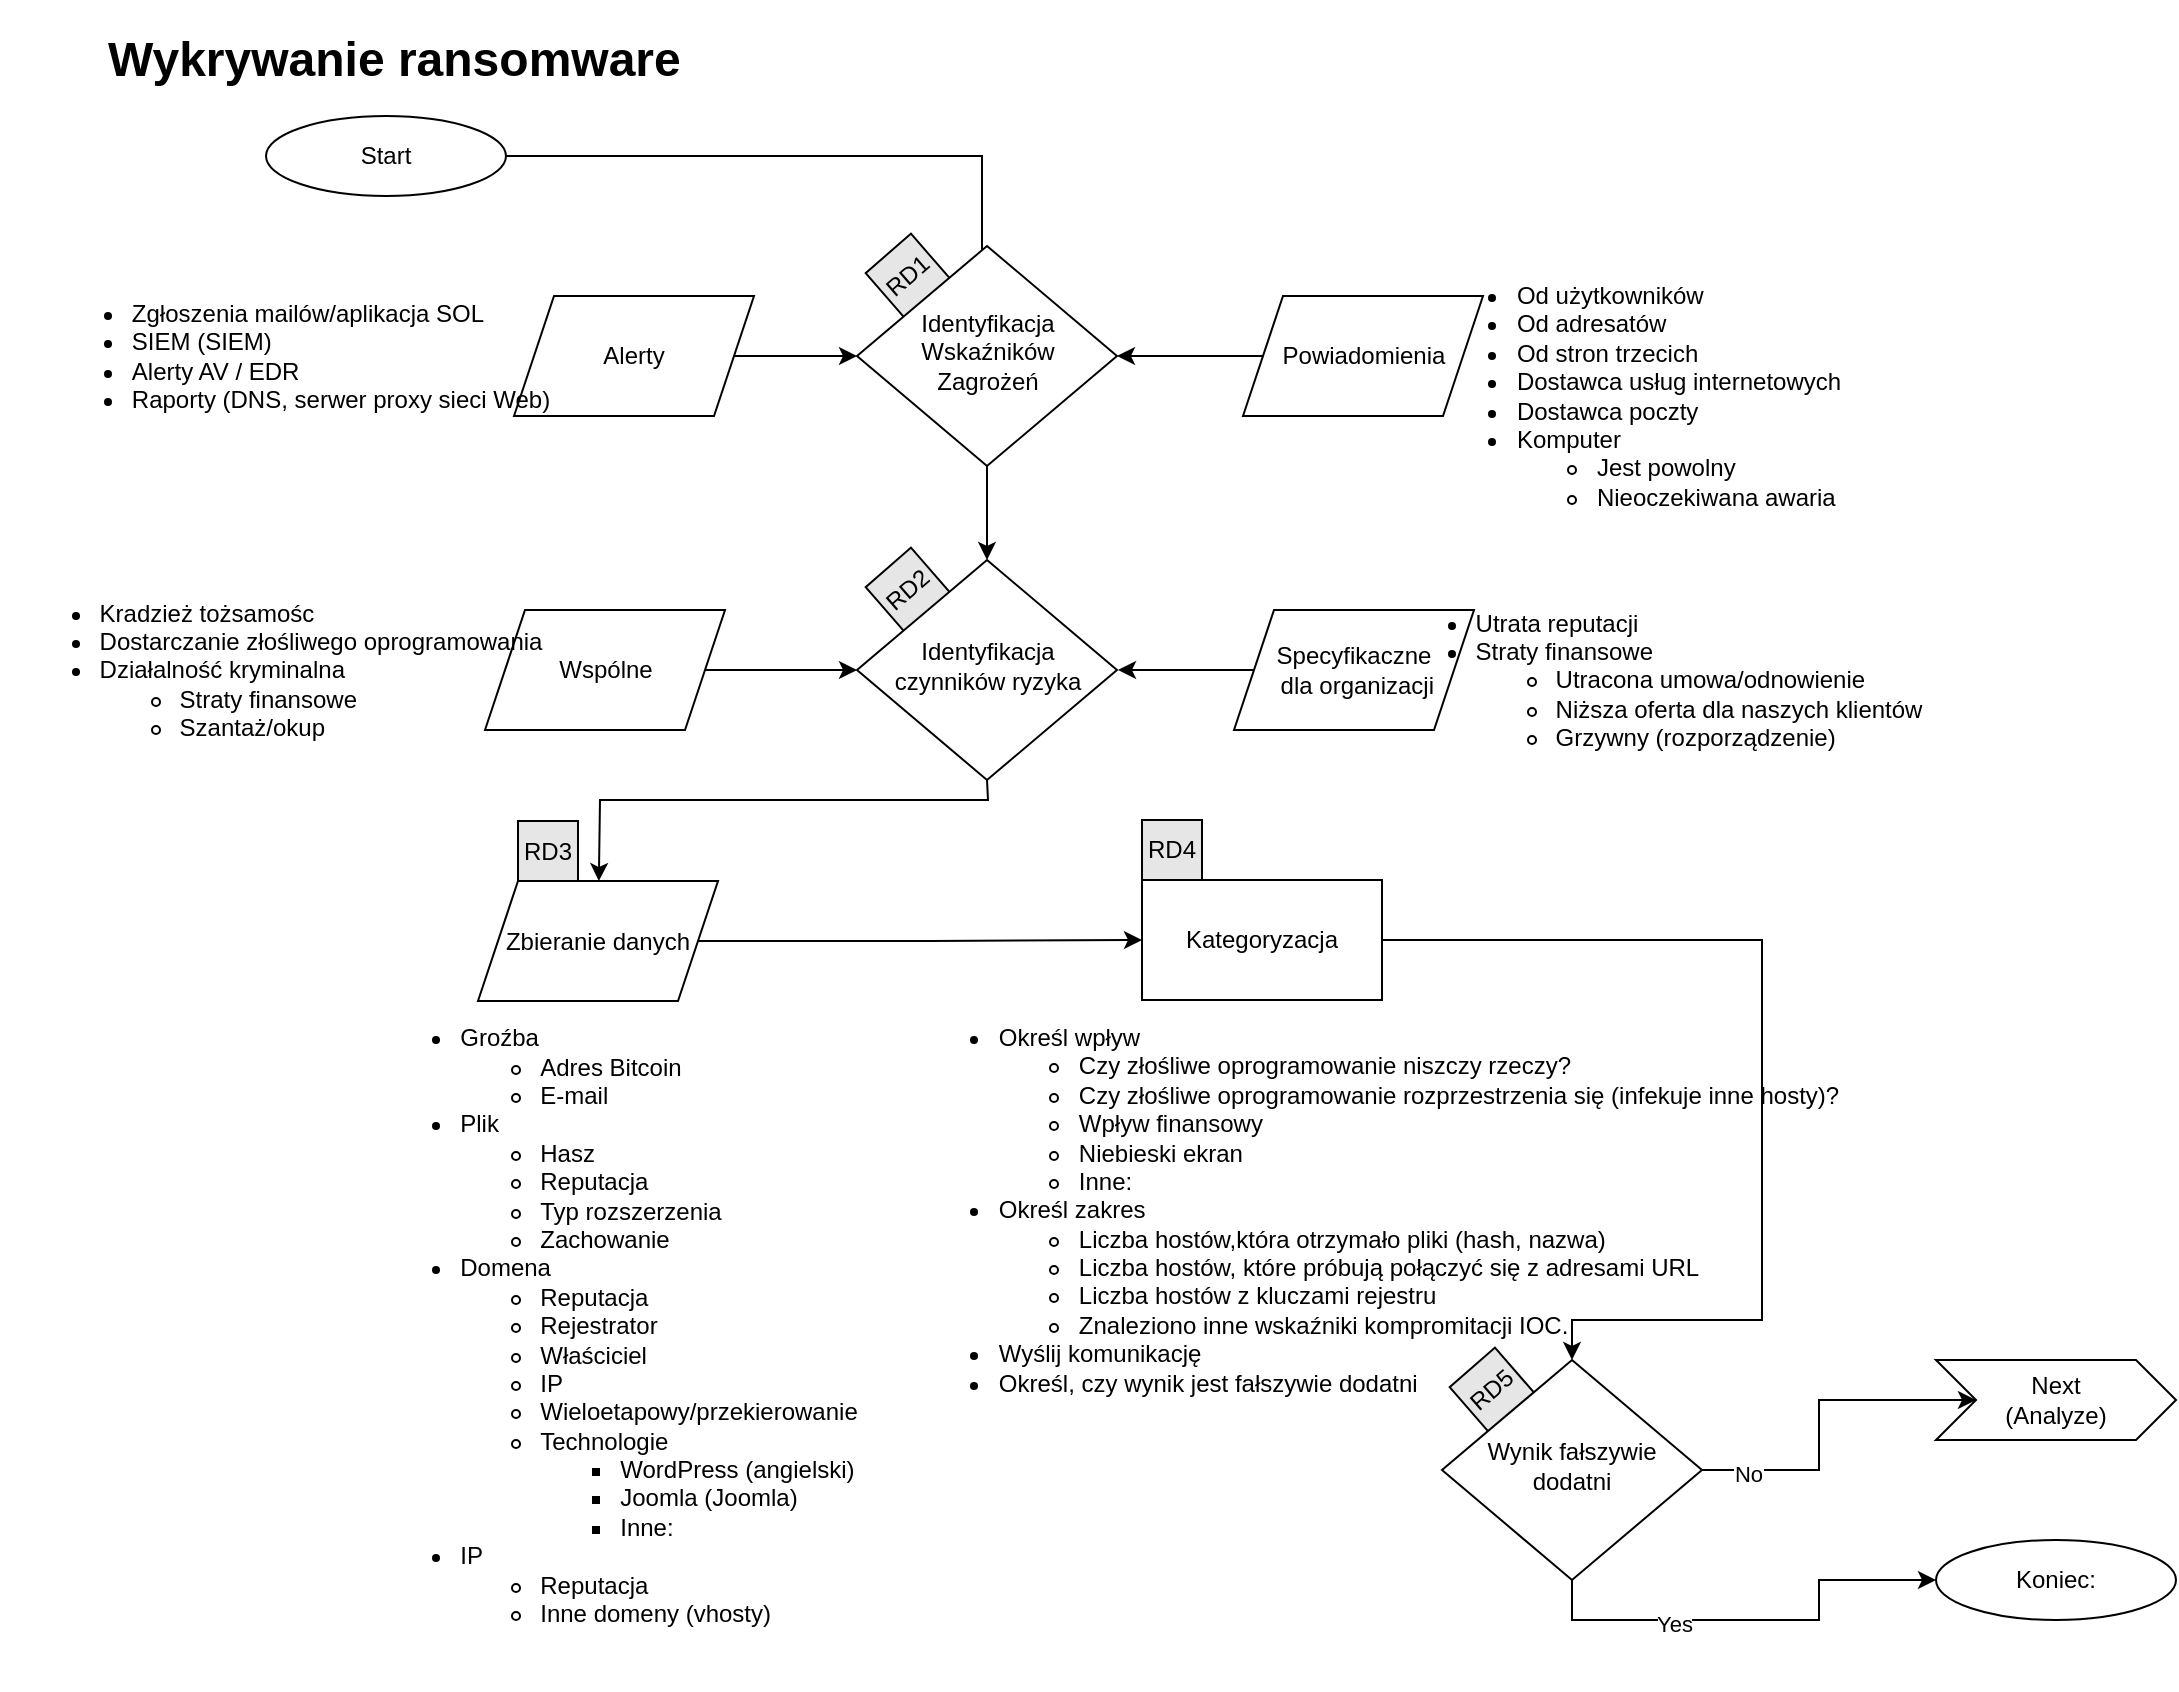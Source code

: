<mxfile version="25.0.1" pages="5">
  <diagram id="O2qTWcCgpEyen09cB9Vq" name="Wykrywanie">
    <mxGraphModel dx="2142" dy="567" grid="1" gridSize="10" guides="1" tooltips="1" connect="1" arrows="1" fold="1" page="1" pageScale="1" pageWidth="1100" pageHeight="850" math="0" shadow="0">
      <root>
        <mxCell id="36csGr2VclgvQf6sPa_q-0" />
        <mxCell id="36csGr2VclgvQf6sPa_q-1" parent="36csGr2VclgvQf6sPa_q-0" />
        <mxCell id="8FYlF9s0BS1aPLCYh2ih-29" value="&lt;div align=&quot;left&quot;&gt;&lt;ul&gt;&lt;li&gt;Określ wpływ&lt;/li&gt;&lt;ul&gt;&lt;li&gt;Czy złośliwe oprogramowanie niszczy rzeczy?&lt;/li&gt;&lt;li&gt;&lt;font&gt;Czy złośliwe oprogramowanie rozprzestrzenia się (infekuje inne hosty)?&lt;/font&gt;&lt;br&gt;&lt;/li&gt;&lt;li&gt;Wpływ finansowy&lt;/li&gt;&lt;li&gt;&lt;span style=&quot;background-color: initial; text-align: center;&quot;&gt;Niebieski ekran&lt;/span&gt;&lt;/li&gt;&lt;li&gt;Inne:&lt;/li&gt;&lt;/ul&gt;&lt;li&gt;&lt;font&gt;Określ zakres&lt;/font&gt;&lt;br&gt;&lt;/li&gt;&lt;ul&gt;&lt;li&gt;&lt;font&gt;Liczba hostów,która otrzymało pliki (hash, nazwa)&lt;/font&gt;&lt;br&gt;&lt;/li&gt;&lt;li&gt;Liczba hostów, które próbują połączyć się z adresami URL&lt;/li&gt;&lt;li&gt;Liczba hostów z kluczami rejestru&lt;/li&gt;&lt;li&gt;Znaleziono inne wskaźniki kompromitacji IOC.&lt;/li&gt;&lt;/ul&gt;&lt;li&gt;Wyślij komunikację&lt;/li&gt;&lt;li&gt;&lt;font&gt;Określ, czy wynik jest fałszywie dodatni&lt;/font&gt;&lt;br&gt;&lt;/li&gt;&lt;/ul&gt;&lt;/div&gt;" style="text;html=1;resizable=0;autosize=1;align=center;verticalAlign=middle;points=[];fillColor=none;strokeColor=none;rounded=0;" parent="36csGr2VclgvQf6sPa_q-1" vertex="1">
          <mxGeometry x="420" y="505" width="480" height="220" as="geometry" />
        </mxCell>
        <mxCell id="8FYlF9s0BS1aPLCYh2ih-0" value="&lt;div&gt;RD5&lt;/div&gt;" style="whiteSpace=wrap;html=1;aspect=fixed;fillColor=#E6E6E6;rotation=319;" parent="36csGr2VclgvQf6sPa_q-1" vertex="1">
          <mxGeometry x="702" y="690" width="30" height="30" as="geometry" />
        </mxCell>
        <mxCell id="8FYlF9s0BS1aPLCYh2ih-3" value="&lt;div&gt;RD2&lt;/div&gt;" style="whiteSpace=wrap;html=1;aspect=fixed;fillColor=#E6E6E6;rotation=319;" parent="36csGr2VclgvQf6sPa_q-1" vertex="1">
          <mxGeometry x="410" y="290" width="30" height="30" as="geometry" />
        </mxCell>
        <mxCell id="8FYlF9s0BS1aPLCYh2ih-4" value="RD1" style="whiteSpace=wrap;html=1;aspect=fixed;fillColor=#E6E6E6;rotation=319;" parent="36csGr2VclgvQf6sPa_q-1" vertex="1">
          <mxGeometry x="410" y="133" width="30" height="30" as="geometry" />
        </mxCell>
        <mxCell id="8FYlF9s0BS1aPLCYh2ih-5" value="Start" style="ellipse;whiteSpace=wrap;html=1;" parent="36csGr2VclgvQf6sPa_q-1" vertex="1">
          <mxGeometry x="104" y="68" width="120" height="40" as="geometry" />
        </mxCell>
        <mxCell id="8FYlF9s0BS1aPLCYh2ih-6" style="edgeStyle=orthogonalEdgeStyle;rounded=0;orthogonalLoop=1;jettySize=auto;html=1;exitX=0.5;exitY=1;exitDx=0;exitDy=0;" parent="36csGr2VclgvQf6sPa_q-1" source="8FYlF9s0BS1aPLCYh2ih-5" target="8FYlF9s0BS1aPLCYh2ih-5" edge="1">
          <mxGeometry relative="1" as="geometry" />
        </mxCell>
        <mxCell id="8FYlF9s0BS1aPLCYh2ih-7" value="" style="edgeStyle=orthogonalEdgeStyle;rounded=0;orthogonalLoop=1;jettySize=auto;html=1;entryX=0;entryY=0.5;entryDx=0;entryDy=0;" parent="36csGr2VclgvQf6sPa_q-1" source="8FYlF9s0BS1aPLCYh2ih-8" target="8FYlF9s0BS1aPLCYh2ih-32" edge="1">
          <mxGeometry relative="1" as="geometry">
            <mxPoint x="412" y="188" as="targetPoint" />
          </mxGeometry>
        </mxCell>
        <mxCell id="8FYlF9s0BS1aPLCYh2ih-8" value="Alerty" style="shape=parallelogram;perimeter=parallelogramPerimeter;whiteSpace=wrap;html=1;fixedSize=1;" parent="36csGr2VclgvQf6sPa_q-1" vertex="1">
          <mxGeometry x="228" y="158" width="120" height="60" as="geometry" />
        </mxCell>
        <mxCell id="8FYlF9s0BS1aPLCYh2ih-9" value="" style="edgeStyle=orthogonalEdgeStyle;rounded=0;orthogonalLoop=1;jettySize=auto;html=1;entryX=1;entryY=0.5;entryDx=0;entryDy=0;" parent="36csGr2VclgvQf6sPa_q-1" source="8FYlF9s0BS1aPLCYh2ih-10" target="8FYlF9s0BS1aPLCYh2ih-32" edge="1">
          <mxGeometry relative="1" as="geometry">
            <mxPoint x="512" y="188" as="targetPoint" />
          </mxGeometry>
        </mxCell>
        <mxCell id="8FYlF9s0BS1aPLCYh2ih-10" value="Powiadomienia" style="shape=parallelogram;perimeter=parallelogramPerimeter;whiteSpace=wrap;html=1;fixedSize=1;" parent="36csGr2VclgvQf6sPa_q-1" vertex="1">
          <mxGeometry x="592.5" y="158" width="120" height="60" as="geometry" />
        </mxCell>
        <mxCell id="8FYlF9s0BS1aPLCYh2ih-11" value="" style="endArrow=classic;html=1;entryX=0.5;entryY=0;entryDx=0;entryDy=0;exitX=1;exitY=0.5;exitDx=0;exitDy=0;rounded=0;" parent="36csGr2VclgvQf6sPa_q-1" source="8FYlF9s0BS1aPLCYh2ih-5" edge="1">
          <mxGeometry width="50" height="50" relative="1" as="geometry">
            <mxPoint x="194" y="168" as="sourcePoint" />
            <mxPoint x="462" y="148" as="targetPoint" />
            <Array as="points">
              <mxPoint x="462" y="88" />
            </Array>
          </mxGeometry>
        </mxCell>
        <mxCell id="8FYlF9s0BS1aPLCYh2ih-12" value="" style="edgeStyle=orthogonalEdgeStyle;rounded=0;orthogonalLoop=1;jettySize=auto;html=1;entryX=0;entryY=0.5;entryDx=0;entryDy=0;" parent="36csGr2VclgvQf6sPa_q-1" source="8FYlF9s0BS1aPLCYh2ih-13" target="8FYlF9s0BS1aPLCYh2ih-33" edge="1">
          <mxGeometry relative="1" as="geometry">
            <mxPoint x="407.5" y="345" as="targetPoint" />
          </mxGeometry>
        </mxCell>
        <mxCell id="8FYlF9s0BS1aPLCYh2ih-13" value="Wspólne" style="shape=parallelogram;perimeter=parallelogramPerimeter;whiteSpace=wrap;html=1;fixedSize=1;" parent="36csGr2VclgvQf6sPa_q-1" vertex="1">
          <mxGeometry x="213.5" y="315" width="120" height="60" as="geometry" />
        </mxCell>
        <mxCell id="8FYlF9s0BS1aPLCYh2ih-14" value="" style="edgeStyle=orthogonalEdgeStyle;rounded=0;orthogonalLoop=1;jettySize=auto;html=1;" parent="36csGr2VclgvQf6sPa_q-1" source="8FYlF9s0BS1aPLCYh2ih-15" edge="1">
          <mxGeometry relative="1" as="geometry">
            <mxPoint x="530" y="345" as="targetPoint" />
          </mxGeometry>
        </mxCell>
        <mxCell id="8FYlF9s0BS1aPLCYh2ih-15" value="Specyfikaczne&lt;div&gt;&amp;nbsp;dla organizacji&lt;/div&gt;" style="shape=parallelogram;perimeter=parallelogramPerimeter;whiteSpace=wrap;html=1;fixedSize=1;" parent="36csGr2VclgvQf6sPa_q-1" vertex="1">
          <mxGeometry x="588" y="315" width="120" height="60" as="geometry" />
        </mxCell>
        <mxCell id="8FYlF9s0BS1aPLCYh2ih-16" value="" style="edgeStyle=orthogonalEdgeStyle;rounded=0;orthogonalLoop=1;jettySize=auto;html=1;entryX=0;entryY=0.5;entryDx=0;entryDy=0;" parent="36csGr2VclgvQf6sPa_q-1" source="8FYlF9s0BS1aPLCYh2ih-17" target="8FYlF9s0BS1aPLCYh2ih-21" edge="1">
          <mxGeometry relative="1" as="geometry">
            <mxPoint x="284" y="480" as="targetPoint" />
          </mxGeometry>
        </mxCell>
        <mxCell id="8FYlF9s0BS1aPLCYh2ih-17" value="Zbieranie danych" style="shape=parallelogram;perimeter=parallelogramPerimeter;whiteSpace=wrap;html=1;fixedSize=1;" parent="36csGr2VclgvQf6sPa_q-1" vertex="1">
          <mxGeometry x="210" y="450.5" width="120" height="60" as="geometry" />
        </mxCell>
        <mxCell id="8FYlF9s0BS1aPLCYh2ih-20" value="" style="edgeStyle=orthogonalEdgeStyle;rounded=0;orthogonalLoop=1;jettySize=auto;html=1;" parent="36csGr2VclgvQf6sPa_q-1" source="8FYlF9s0BS1aPLCYh2ih-21" target="8FYlF9s0BS1aPLCYh2ih-48" edge="1">
          <mxGeometry relative="1" as="geometry">
            <mxPoint x="722.5" y="480" as="targetPoint" />
            <Array as="points">
              <mxPoint x="852" y="480" />
              <mxPoint x="852" y="670" />
              <mxPoint x="757" y="670" />
            </Array>
          </mxGeometry>
        </mxCell>
        <mxCell id="8FYlF9s0BS1aPLCYh2ih-21" value="Kategoryzacja" style="whiteSpace=wrap;html=1;" parent="36csGr2VclgvQf6sPa_q-1" vertex="1">
          <mxGeometry x="542" y="450" width="120" height="60" as="geometry" />
        </mxCell>
        <mxCell id="8FYlF9s0BS1aPLCYh2ih-22" value="&lt;h1&gt;&lt;font&gt;Wykrywanie ransomware&lt;/font&gt;&lt;br&gt;&lt;/h1&gt;" style="text;html=1;strokeColor=none;fillColor=none;spacing=5;spacingTop=-20;whiteSpace=wrap;overflow=hidden;rounded=0;" parent="36csGr2VclgvQf6sPa_q-1" vertex="1">
          <mxGeometry x="20" y="20" width="400" height="40" as="geometry" />
        </mxCell>
        <mxCell id="8FYlF9s0BS1aPLCYh2ih-23" value="" style="endArrow=classic;html=1;exitX=0.5;exitY=1;exitDx=0;exitDy=0;rounded=0;" parent="36csGr2VclgvQf6sPa_q-1" source="8FYlF9s0BS1aPLCYh2ih-33" target="8FYlF9s0BS1aPLCYh2ih-17" edge="1">
          <mxGeometry width="50" height="50" relative="1" as="geometry">
            <mxPoint x="457.5" y="385" as="sourcePoint" />
            <mxPoint x="499.5" y="375" as="targetPoint" />
            <Array as="points">
              <mxPoint x="465" y="410" />
              <mxPoint x="271" y="410" />
            </Array>
          </mxGeometry>
        </mxCell>
        <mxCell id="8FYlF9s0BS1aPLCYh2ih-24" value="&lt;div align=&quot;left&quot;&gt;&lt;ul&gt;&lt;li&gt;Zgłoszenia mailów/aplikacja SOL&lt;/li&gt;&lt;li&gt;&lt;span style=&quot;text-align: center&quot;&gt;SIEM (SIEM)&lt;/span&gt;&lt;/li&gt;&lt;li&gt;&lt;span style=&quot;text-align: center&quot;&gt;Alerty AV / EDR&lt;/span&gt;&lt;br&gt;&lt;/li&gt;&lt;li&gt;&lt;span style=&quot;text-align: center&quot;&gt;Raporty (DNS, serwer proxy sieci Web)&lt;/span&gt;&lt;br&gt;&lt;/li&gt;&lt;/ul&gt;&lt;/div&gt;" style="text;html=1;resizable=0;autosize=1;align=center;verticalAlign=middle;points=[];fillColor=none;strokeColor=none;rounded=0;" parent="36csGr2VclgvQf6sPa_q-1" vertex="1">
          <mxGeometry x="-14" y="138" width="270" height="100" as="geometry" />
        </mxCell>
        <mxCell id="8FYlF9s0BS1aPLCYh2ih-25" value="&lt;div align=&quot;left&quot;&gt;&lt;ul&gt;&lt;li&gt;&lt;font&gt;Od użytkowników&lt;/font&gt;&lt;br&gt;&lt;/li&gt;&lt;li&gt;&lt;font&gt;Od adresatów&lt;/font&gt;&lt;br&gt;&lt;/li&gt;&lt;li&gt;&lt;font&gt;Od stron trzecich&lt;/font&gt;&lt;br&gt;&lt;/li&gt;&lt;li&gt;&lt;font&gt;Dostawca usług internetowych &lt;/font&gt;&lt;br&gt;&lt;/li&gt;&lt;li&gt;Dostawca poczty&lt;/li&gt;&lt;li&gt;Komputer&amp;nbsp;&lt;/li&gt;&lt;ul&gt;&lt;li&gt;Jest powolny&lt;/li&gt;&lt;li&gt;Nieoczekiwana awaria&lt;/li&gt;&lt;/ul&gt;&lt;/ul&gt;&lt;/div&gt;" style="text;html=1;resizable=0;autosize=1;align=center;verticalAlign=middle;points=[];fillColor=none;strokeColor=none;rounded=0;" parent="36csGr2VclgvQf6sPa_q-1" vertex="1">
          <mxGeometry x="675" y="133" width="230" height="150" as="geometry" />
        </mxCell>
        <mxCell id="8FYlF9s0BS1aPLCYh2ih-26" value="&lt;div align=&quot;left&quot;&gt;&lt;ul&gt;&lt;li&gt;&lt;font&gt;Kradzież tożsamośc&lt;/font&gt;&lt;br&gt;&lt;/li&gt;&lt;li&gt;&lt;font&gt;Dostarczanie złośliwego oprogramowania&lt;/font&gt;&lt;br&gt;&lt;/li&gt;&lt;li&gt;Działalność kryminalna&lt;/li&gt;&lt;ul&gt;&lt;li&gt;Straty finansowe&lt;/li&gt;&lt;li&gt;Szantaż/okup&lt;/li&gt;&lt;/ul&gt;&lt;/ul&gt;&lt;/div&gt;" style="text;html=1;resizable=0;autosize=1;align=center;verticalAlign=middle;points=[];fillColor=none;strokeColor=none;rounded=0;" parent="36csGr2VclgvQf6sPa_q-1" vertex="1">
          <mxGeometry x="-29" y="290" width="280" height="110" as="geometry" />
        </mxCell>
        <mxCell id="8FYlF9s0BS1aPLCYh2ih-27" value="&lt;div align=&quot;left&quot;&gt;&lt;ul&gt;&lt;li&gt;&lt;font&gt;Utrata reputacji&lt;/font&gt;&lt;br&gt;&lt;/li&gt;&lt;li&gt;Straty finansowe&lt;/li&gt;&lt;ul&gt;&lt;li&gt;Utracona umowa/odnowienie&lt;/li&gt;&lt;li&gt;&lt;font&gt;Niższa oferta dla naszych klientów&lt;/font&gt;&lt;br&gt;&lt;/li&gt;&lt;li&gt;Grzywny (rozporządzenie)&lt;/li&gt;&lt;/ul&gt;&lt;/ul&gt;&lt;/div&gt;" style="text;html=1;resizable=0;autosize=1;align=center;verticalAlign=middle;points=[];fillColor=none;strokeColor=none;rounded=0;" parent="36csGr2VclgvQf6sPa_q-1" vertex="1">
          <mxGeometry x="655" y="295" width="290" height="110" as="geometry" />
        </mxCell>
        <mxCell id="8FYlF9s0BS1aPLCYh2ih-30" value="&lt;div align=&quot;left&quot;&gt;&lt;ul&gt;&lt;li&gt;Groźba&lt;/li&gt;&lt;ul&gt;&lt;li&gt;Adres Bitcoin&lt;/li&gt;&lt;li&gt;E-mail&lt;/li&gt;&lt;/ul&gt;&lt;li&gt;Plik&lt;/li&gt;&lt;ul&gt;&lt;li&gt;Hasz&lt;/li&gt;&lt;li&gt;Reputacja&lt;/li&gt;&lt;li&gt;Typ rozszerzenia&lt;/li&gt;&lt;li&gt;&lt;font&gt;Zachowanie&lt;/font&gt;&lt;br&gt;&lt;/li&gt;&lt;/ul&gt;&lt;li&gt;Domena&lt;/li&gt;&lt;ul&gt;&lt;li&gt;Reputacja&lt;/li&gt;&lt;li&gt;Rejestrator&lt;/li&gt;&lt;li&gt;Właściciel&lt;/li&gt;&lt;li&gt;IP&lt;/li&gt;&lt;li&gt;Wieloetapowy/przekierowanie&lt;/li&gt;&lt;li&gt;Technologie&lt;/li&gt;&lt;ul&gt;&lt;li&gt;WordPress (angielski)&lt;/li&gt;&lt;li&gt;Joomla (Joomla)&lt;/li&gt;&lt;li&gt;Inne:&lt;/li&gt;&lt;/ul&gt;&lt;/ul&gt;&lt;li&gt;IP&lt;/li&gt;&lt;ul&gt;&lt;li&gt;Reputacja&lt;/li&gt;&lt;li&gt;Inne domeny (vhosty)&lt;/li&gt;&lt;/ul&gt;&lt;br&gt;&lt;/ul&gt;&lt;/div&gt;" style="text;html=1;resizable=0;autosize=1;align=center;verticalAlign=middle;points=[];fillColor=none;strokeColor=none;rounded=0;" parent="36csGr2VclgvQf6sPa_q-1" vertex="1">
          <mxGeometry x="150" y="505" width="260" height="350" as="geometry" />
        </mxCell>
        <mxCell id="8FYlF9s0BS1aPLCYh2ih-31" value="" style="edgeStyle=orthogonalEdgeStyle;rounded=0;orthogonalLoop=1;jettySize=auto;html=1;" parent="36csGr2VclgvQf6sPa_q-1" source="8FYlF9s0BS1aPLCYh2ih-32" target="8FYlF9s0BS1aPLCYh2ih-33" edge="1">
          <mxGeometry relative="1" as="geometry" />
        </mxCell>
        <mxCell id="8FYlF9s0BS1aPLCYh2ih-32" value="&lt;font&gt;Identyfikacja&lt;/font&gt;&lt;br&gt;&lt;div&gt;&lt;font&gt;Wskaźników Zagrożeń&lt;/font&gt;&lt;/div&gt;" style="rhombus;whiteSpace=wrap;html=1;shadow=0;fontFamily=Helvetica;fontSize=12;align=center;strokeWidth=1;spacing=6;spacingTop=-4;" parent="36csGr2VclgvQf6sPa_q-1" vertex="1">
          <mxGeometry x="399.5" y="133" width="130" height="110" as="geometry" />
        </mxCell>
        <mxCell id="8FYlF9s0BS1aPLCYh2ih-33" value="&lt;font&gt;Identyfikacja czynników ryzyka&lt;/font&gt;" style="rhombus;whiteSpace=wrap;html=1;shadow=0;fontFamily=Helvetica;fontSize=12;align=center;strokeWidth=1;spacing=6;spacingTop=-4;" parent="36csGr2VclgvQf6sPa_q-1" vertex="1">
          <mxGeometry x="399.5" y="290" width="130" height="110" as="geometry" />
        </mxCell>
        <mxCell id="8FYlF9s0BS1aPLCYh2ih-36" style="edgeStyle=orthogonalEdgeStyle;rounded=0;orthogonalLoop=1;jettySize=auto;html=1;entryX=0;entryY=0.5;entryDx=0;entryDy=0;" parent="36csGr2VclgvQf6sPa_q-1" edge="1">
          <mxGeometry relative="1" as="geometry">
            <Array as="points">
              <mxPoint x="471" y="770" />
            </Array>
            <mxPoint x="471" y="529.5" as="sourcePoint" />
          </mxGeometry>
        </mxCell>
        <mxCell id="8FYlF9s0BS1aPLCYh2ih-43" value="Next&lt;br&gt;(Analyze)" style="shape=step;perimeter=stepPerimeter;whiteSpace=wrap;html=1;fixedSize=1;" parent="36csGr2VclgvQf6sPa_q-1" vertex="1">
          <mxGeometry x="939" y="690" width="120" height="40" as="geometry" />
        </mxCell>
        <mxCell id="8FYlF9s0BS1aPLCYh2ih-44" style="edgeStyle=orthogonalEdgeStyle;rounded=0;orthogonalLoop=1;jettySize=auto;html=1;exitX=1;exitY=0.5;exitDx=0;exitDy=0;entryX=0;entryY=0.5;entryDx=0;entryDy=0;" parent="36csGr2VclgvQf6sPa_q-1" source="8FYlF9s0BS1aPLCYh2ih-48" target="8FYlF9s0BS1aPLCYh2ih-43" edge="1">
          <mxGeometry relative="1" as="geometry" />
        </mxCell>
        <mxCell id="8FYlF9s0BS1aPLCYh2ih-45" value="No" style="edgeLabel;html=1;align=center;verticalAlign=middle;resizable=0;points=[];" parent="8FYlF9s0BS1aPLCYh2ih-44" vertex="1" connectable="0">
          <mxGeometry x="-0.733" y="-2" relative="1" as="geometry">
            <mxPoint as="offset" />
          </mxGeometry>
        </mxCell>
        <mxCell id="8FYlF9s0BS1aPLCYh2ih-46" style="edgeStyle=orthogonalEdgeStyle;rounded=0;orthogonalLoop=1;jettySize=auto;html=1;exitX=0.5;exitY=1;exitDx=0;exitDy=0;entryX=0;entryY=0.5;entryDx=0;entryDy=0;" parent="36csGr2VclgvQf6sPa_q-1" source="8FYlF9s0BS1aPLCYh2ih-48" target="8FYlF9s0BS1aPLCYh2ih-49" edge="1">
          <mxGeometry relative="1" as="geometry" />
        </mxCell>
        <mxCell id="8FYlF9s0BS1aPLCYh2ih-47" value="Yes" style="edgeLabel;html=1;align=center;verticalAlign=middle;resizable=0;points=[];" parent="8FYlF9s0BS1aPLCYh2ih-46" vertex="1" connectable="0">
          <mxGeometry x="-0.366" y="-2" relative="1" as="geometry">
            <mxPoint as="offset" />
          </mxGeometry>
        </mxCell>
        <mxCell id="8FYlF9s0BS1aPLCYh2ih-48" value="&lt;div&gt;Wynik fałszywie dodatni&lt;/div&gt;" style="rhombus;whiteSpace=wrap;html=1;shadow=0;fontFamily=Helvetica;fontSize=12;align=center;strokeWidth=1;spacing=6;spacingTop=-4;" parent="36csGr2VclgvQf6sPa_q-1" vertex="1">
          <mxGeometry x="692" y="690" width="130" height="110" as="geometry" />
        </mxCell>
        <mxCell id="8FYlF9s0BS1aPLCYh2ih-49" value="&lt;div&gt;Koniec:&lt;/div&gt;" style="ellipse;whiteSpace=wrap;html=1;" parent="36csGr2VclgvQf6sPa_q-1" vertex="1">
          <mxGeometry x="939" y="780" width="120" height="40" as="geometry" />
        </mxCell>
        <mxCell id="8FYlF9s0BS1aPLCYh2ih-51" value="RD4" style="whiteSpace=wrap;html=1;aspect=fixed;fillColor=#E6E6E6;rotation=0;" parent="36csGr2VclgvQf6sPa_q-1" vertex="1">
          <mxGeometry x="542" y="420" width="30" height="30" as="geometry" />
        </mxCell>
        <mxCell id="8FYlF9s0BS1aPLCYh2ih-52" value="RD3" style="whiteSpace=wrap;html=1;aspect=fixed;fillColor=#E6E6E6;rotation=0;" parent="36csGr2VclgvQf6sPa_q-1" vertex="1">
          <mxGeometry x="230" y="420.5" width="30" height="30" as="geometry" />
        </mxCell>
      </root>
    </mxGraphModel>
  </diagram>
  <diagram id="arB7W-cswd-6OK9oLtKj" name="Analiza">
    <mxGraphModel dx="719" dy="391" grid="1" gridSize="10" guides="1" tooltips="1" connect="1" arrows="1" fold="1" page="1" pageScale="1" pageWidth="1100" pageHeight="850" math="0" shadow="0">
      <root>
        <mxCell id="-pnCLeIIcDpPo0bB913H-0" />
        <mxCell id="-pnCLeIIcDpPo0bB913H-1" parent="-pnCLeIIcDpPo0bB913H-0" />
        <mxCell id="-pnCLeIIcDpPo0bB913H-2" value="&lt;div style=&quot;font-size: 10px&quot;&gt;RA21&lt;/div&gt;" style="whiteSpace=wrap;html=1;aspect=fixed;fillColor=#E6E6E6;rotation=319;fontSize=10;" parent="-pnCLeIIcDpPo0bB913H-1" vertex="1">
          <mxGeometry x="333.95" y="1053.74" width="30" height="30" as="geometry" />
        </mxCell>
        <mxCell id="-pnCLeIIcDpPo0bB913H-3" value="&lt;div style=&quot;font-size: 10px&quot;&gt;RA19&lt;/div&gt;" style="whiteSpace=wrap;html=1;aspect=fixed;fillColor=#E6E6E6;rotation=319;fontSize=10;" parent="-pnCLeIIcDpPo0bB913H-1" vertex="1">
          <mxGeometry x="154.45" y="1052.74" width="30" height="30" as="geometry" />
        </mxCell>
        <mxCell id="-pnCLeIIcDpPo0bB913H-4" value="&lt;div style=&quot;font-size: 12px&quot;&gt;RA4&lt;/div&gt;" style="whiteSpace=wrap;html=1;aspect=fixed;fillColor=#E6E6E6;rotation=319;fontSize=12;" parent="-pnCLeIIcDpPo0bB913H-1" vertex="1">
          <mxGeometry x="508" y="175.25" width="30" height="30" as="geometry" />
        </mxCell>
        <mxCell id="-pnCLeIIcDpPo0bB913H-5" value="&lt;div&gt;&lt;font style=&quot;font-size: 10px&quot;&gt;RA18&lt;/font&gt;&lt;/div&gt;" style="whiteSpace=wrap;html=1;aspect=fixed;fillColor=#E6E6E6;rotation=319;fontSize=12;" parent="-pnCLeIIcDpPo0bB913H-1" vertex="1">
          <mxGeometry x="145.95" y="750" width="30" height="30" as="geometry" />
        </mxCell>
        <mxCell id="-pnCLeIIcDpPo0bB913H-7" style="edgeStyle=orthogonalEdgeStyle;rounded=0;orthogonalLoop=1;jettySize=auto;html=1;exitX=0.5;exitY=1;exitDx=0;exitDy=0;" parent="-pnCLeIIcDpPo0bB913H-1" edge="1">
          <mxGeometry relative="1" as="geometry">
            <mxPoint x="80" y="100" as="sourcePoint" />
            <mxPoint x="80" y="100" as="targetPoint" />
          </mxGeometry>
        </mxCell>
        <mxCell id="-pnCLeIIcDpPo0bB913H-13" value="" style="endArrow=classic;html=1;entryX=0.5;entryY=0;entryDx=0;entryDy=0;exitX=1;exitY=0.5;exitDx=0;exitDy=0;rounded=0;" parent="-pnCLeIIcDpPo0bB913H-1" target="-pnCLeIIcDpPo0bB913H-18" edge="1">
          <mxGeometry width="50" height="50" relative="1" as="geometry">
            <mxPoint x="140" y="80" as="sourcePoint" />
            <mxPoint x="160" y="110" as="targetPoint" />
            <Array as="points">
              <mxPoint x="200" y="80" />
            </Array>
          </mxGeometry>
        </mxCell>
        <mxCell id="-pnCLeIIcDpPo0bB913H-14" value="&lt;h1&gt;Ransom - Analyze&lt;br&gt;&lt;/h1&gt;" style="text;html=1;strokeColor=none;fillColor=none;spacing=5;spacingTop=-20;whiteSpace=wrap;overflow=hidden;rounded=0;" parent="-pnCLeIIcDpPo0bB913H-1" vertex="1">
          <mxGeometry x="10" y="10" width="260" height="40" as="geometry" />
        </mxCell>
        <mxCell id="-pnCLeIIcDpPo0bB913H-15" value="&lt;div&gt;Następny&lt;br&gt;(Zatrzymywanie/usuwanie)&lt;/div&gt;" style="shape=step;perimeter=stepPerimeter;whiteSpace=wrap;html=1;fixedSize=1;" parent="-pnCLeIIcDpPo0bB913H-1" vertex="1">
          <mxGeometry x="894.45" y="1092.74" width="185.55" height="40" as="geometry" />
        </mxCell>
        <mxCell id="-pnCLeIIcDpPo0bB913H-16" value="&lt;div&gt;Poprzedni&lt;br&gt;(wykrywanie)&lt;/div&gt;" style="shape=step;perimeter=stepPerimeter;whiteSpace=wrap;html=1;fixedSize=1;" parent="-pnCLeIIcDpPo0bB913H-1" vertex="1">
          <mxGeometry x="24" y="60" width="120" height="40" as="geometry" />
        </mxCell>
        <mxCell id="XKnFLWoLnrM2bNzfTnCc-16" value="" style="edgeStyle=orthogonalEdgeStyle;rounded=0;orthogonalLoop=1;jettySize=auto;html=1;" parent="-pnCLeIIcDpPo0bB913H-1" source="-pnCLeIIcDpPo0bB913H-18" target="XKnFLWoLnrM2bNzfTnCc-15" edge="1">
          <mxGeometry relative="1" as="geometry" />
        </mxCell>
        <mxCell id="-pnCLeIIcDpPo0bB913H-18" value="Weryfikacja" style="whiteSpace=wrap;html=1;" parent="-pnCLeIIcDpPo0bB913H-1" vertex="1">
          <mxGeometry x="140" y="200" width="120" height="60" as="geometry" />
        </mxCell>
        <mxCell id="-pnCLeIIcDpPo0bB913H-23" value="&lt;div align=&quot;left&quot;&gt;&lt;ul&gt;&lt;li&gt;&lt;font&gt;Dokładnie sprawdź poprzednie dane&lt;/font&gt;&lt;br&gt;&lt;/li&gt;&lt;li&gt;&lt;font&gt;Wyklucz wynik fałszywie dodatni&lt;/font&gt;&lt;/li&gt;&lt;/ul&gt;&lt;/div&gt;" style="text;html=1;resizable=0;autosize=1;align=center;verticalAlign=middle;points=[];fillColor=none;strokeColor=none;rounded=0;" parent="-pnCLeIIcDpPo0bB913H-1" vertex="1">
          <mxGeometry x="74" y="255" width="260" height="70" as="geometry" />
        </mxCell>
        <mxCell id="-pnCLeIIcDpPo0bB913H-24" style="edgeStyle=orthogonalEdgeStyle;rounded=0;orthogonalLoop=1;jettySize=auto;html=1;entryX=0;entryY=0.5;entryDx=0;entryDy=0;" parent="-pnCLeIIcDpPo0bB913H-1" source="-pnCLeIIcDpPo0bB913H-25" target="-pnCLeIIcDpPo0bB913H-18" edge="1">
          <mxGeometry relative="1" as="geometry">
            <Array as="points">
              <mxPoint x="100" y="409" />
              <mxPoint x="100" y="230" />
            </Array>
          </mxGeometry>
        </mxCell>
        <mxCell id="-pnCLeIIcDpPo0bB913H-25" value="Potwierdzenie zakresu" style="whiteSpace=wrap;html=1;" parent="-pnCLeIIcDpPo0bB913H-1" vertex="1">
          <mxGeometry x="140" y="379" width="120" height="60" as="geometry" />
        </mxCell>
        <mxCell id="-pnCLeIIcDpPo0bB913H-26" value="" style="edgeStyle=orthogonalEdgeStyle;rounded=0;orthogonalLoop=1;jettySize=auto;html=1;entryX=0;entryY=0.5;entryDx=0;entryDy=0;" parent="-pnCLeIIcDpPo0bB913H-1" source="-pnCLeIIcDpPo0bB913H-27" target="-pnCLeIIcDpPo0bB913H-36" edge="1">
          <mxGeometry relative="1" as="geometry">
            <mxPoint x="694.45" y="1112.74" as="targetPoint" />
          </mxGeometry>
        </mxCell>
        <mxCell id="-pnCLeIIcDpPo0bB913H-27" value="Analiza przyczyn powstania incydentu" style="whiteSpace=wrap;html=1;" parent="-pnCLeIIcDpPo0bB913H-1" vertex="1">
          <mxGeometry x="519.45" y="1082.74" width="120" height="60" as="geometry" />
        </mxCell>
        <mxCell id="-pnCLeIIcDpPo0bB913H-30" style="edgeStyle=orthogonalEdgeStyle;rounded=0;orthogonalLoop=1;jettySize=auto;html=1;entryX=0;entryY=0.5;entryDx=0;entryDy=0;exitX=0;exitY=0.5;exitDx=0;exitDy=0;" parent="-pnCLeIIcDpPo0bB913H-1" source="-pnCLeIIcDpPo0bB913H-34" target="-pnCLeIIcDpPo0bB913H-41" edge="1">
          <mxGeometry relative="1" as="geometry">
            <Array as="points">
              <mxPoint x="100" y="810" />
              <mxPoint x="100" y="1113" />
            </Array>
            <mxPoint x="260" y="920.99" as="sourcePoint" />
            <mxPoint x="139.45" y="1132.74" as="targetPoint" />
          </mxGeometry>
        </mxCell>
        <mxCell id="-pnCLeIIcDpPo0bB913H-31" value="Yes" style="edgeLabel;html=1;align=center;verticalAlign=middle;resizable=0;points=[];" parent="-pnCLeIIcDpPo0bB913H-30" vertex="1" connectable="0">
          <mxGeometry x="-0.804" y="-1" relative="1" as="geometry">
            <mxPoint y="13.45" as="offset" />
          </mxGeometry>
        </mxCell>
        <mxCell id="3Ur0eeaUsb5bqsIiQvKn-2" style="edgeStyle=orthogonalEdgeStyle;rounded=0;orthogonalLoop=1;jettySize=auto;html=1;exitX=0.5;exitY=1;exitDx=0;exitDy=0;entryX=0.5;entryY=0;entryDx=0;entryDy=0;" parent="-pnCLeIIcDpPo0bB913H-1" source="-pnCLeIIcDpPo0bB913H-34" target="-pnCLeIIcDpPo0bB913H-27" edge="1">
          <mxGeometry relative="1" as="geometry">
            <mxPoint x="325" y="975.99" as="sourcePoint" />
            <Array as="points">
              <mxPoint x="194" y="990" />
              <mxPoint x="580" y="990" />
            </Array>
          </mxGeometry>
        </mxCell>
        <mxCell id="3Ur0eeaUsb5bqsIiQvKn-3" value="Nie" style="edgeLabel;html=1;align=center;verticalAlign=middle;resizable=0;points=[];" parent="3Ur0eeaUsb5bqsIiQvKn-2" vertex="1" connectable="0">
          <mxGeometry x="-0.904" relative="1" as="geometry">
            <mxPoint as="offset" />
          </mxGeometry>
        </mxCell>
        <mxCell id="-pnCLeIIcDpPo0bB913H-34" value="&lt;div&gt;Czy potrzebujemy pomocy&lt;br&gt;&amp;nbsp;zewnętrznej?&lt;/div&gt;" style="rhombus;whiteSpace=wrap;html=1;shadow=0;fontFamily=Helvetica;fontSize=12;align=center;strokeWidth=1;spacing=6;spacingTop=-4;" parent="-pnCLeIIcDpPo0bB913H-1" vertex="1">
          <mxGeometry x="128.95" y="754.5" width="130" height="110" as="geometry" />
        </mxCell>
        <mxCell id="-pnCLeIIcDpPo0bB913H-35" value="" style="edgeStyle=orthogonalEdgeStyle;rounded=0;orthogonalLoop=1;jettySize=auto;html=1;" parent="-pnCLeIIcDpPo0bB913H-1" source="-pnCLeIIcDpPo0bB913H-36" target="-pnCLeIIcDpPo0bB913H-15" edge="1">
          <mxGeometry relative="1" as="geometry" />
        </mxCell>
        <mxCell id="-pnCLeIIcDpPo0bB913H-36" value="Wysłanie komunikacji" style="whiteSpace=wrap;html=1;" parent="-pnCLeIIcDpPo0bB913H-1" vertex="1">
          <mxGeometry x="704.45" y="1082.74" width="120" height="60" as="geometry" />
        </mxCell>
        <mxCell id="-pnCLeIIcDpPo0bB913H-37" value="" style="edgeStyle=orthogonalEdgeStyle;rounded=0;orthogonalLoop=1;jettySize=auto;html=1;" parent="-pnCLeIIcDpPo0bB913H-1" source="-pnCLeIIcDpPo0bB913H-41" target="-pnCLeIIcDpPo0bB913H-47" edge="1">
          <mxGeometry relative="1" as="geometry" />
        </mxCell>
        <mxCell id="-pnCLeIIcDpPo0bB913H-38" value="Tak" style="edgeLabel;html=1;align=center;verticalAlign=middle;resizable=0;points=[];" parent="-pnCLeIIcDpPo0bB913H-37" vertex="1" connectable="0">
          <mxGeometry x="-0.289" y="1" relative="1" as="geometry">
            <mxPoint as="offset" />
          </mxGeometry>
        </mxCell>
        <mxCell id="-pnCLeIIcDpPo0bB913H-39" value="" style="edgeStyle=orthogonalEdgeStyle;rounded=0;orthogonalLoop=1;jettySize=auto;html=1;" parent="-pnCLeIIcDpPo0bB913H-1" source="-pnCLeIIcDpPo0bB913H-41" target="-pnCLeIIcDpPo0bB913H-45" edge="1">
          <mxGeometry relative="1" as="geometry" />
        </mxCell>
        <mxCell id="-pnCLeIIcDpPo0bB913H-40" value="Nie" style="edgeLabel;html=1;align=center;verticalAlign=middle;resizable=0;points=[];" parent="-pnCLeIIcDpPo0bB913H-39" vertex="1" connectable="0">
          <mxGeometry x="-0.244" y="-1" relative="1" as="geometry">
            <mxPoint as="offset" />
          </mxGeometry>
        </mxCell>
        <mxCell id="-pnCLeIIcDpPo0bB913H-41" value="&lt;div&gt;Czy potrzebujemy pomocy technicznej&lt;/div&gt;" style="rhombus;whiteSpace=wrap;html=1;shadow=0;fontFamily=Helvetica;fontSize=12;align=center;strokeWidth=1;spacing=6;spacingTop=-4;" parent="-pnCLeIIcDpPo0bB913H-1" vertex="1">
          <mxGeometry x="139.45" y="1057.74" width="130" height="110" as="geometry" />
        </mxCell>
        <mxCell id="-pnCLeIIcDpPo0bB913H-42" value="" style="edgeStyle=orthogonalEdgeStyle;rounded=0;orthogonalLoop=1;jettySize=auto;html=1;" parent="-pnCLeIIcDpPo0bB913H-1" source="-pnCLeIIcDpPo0bB913H-45" target="-pnCLeIIcDpPo0bB913H-49" edge="1">
          <mxGeometry relative="1" as="geometry" />
        </mxCell>
        <mxCell id="-pnCLeIIcDpPo0bB913H-43" value="Tak" style="edgeLabel;html=1;align=center;verticalAlign=middle;resizable=0;points=[];" parent="-pnCLeIIcDpPo0bB913H-42" vertex="1" connectable="0">
          <mxGeometry x="-0.311" y="1" relative="1" as="geometry">
            <mxPoint as="offset" />
          </mxGeometry>
        </mxCell>
        <mxCell id="-pnCLeIIcDpPo0bB913H-44" value="" style="edgeStyle=orthogonalEdgeStyle;rounded=0;orthogonalLoop=1;jettySize=auto;html=1;" parent="-pnCLeIIcDpPo0bB913H-1" source="-pnCLeIIcDpPo0bB913H-45" target="-pnCLeIIcDpPo0bB913H-27" edge="1">
          <mxGeometry relative="1" as="geometry" />
        </mxCell>
        <mxCell id="3Ur0eeaUsb5bqsIiQvKn-0" value="Nie" style="edgeLabel;html=1;align=center;verticalAlign=middle;resizable=0;points=[];" parent="-pnCLeIIcDpPo0bB913H-44" vertex="1" connectable="0">
          <mxGeometry x="-0.184" y="2" relative="1" as="geometry">
            <mxPoint as="offset" />
          </mxGeometry>
        </mxCell>
        <mxCell id="-pnCLeIIcDpPo0bB913H-45" value="&lt;div&gt;Czy potrzebujemy pomoc prawną?&lt;/div&gt;" style="rhombus;whiteSpace=wrap;html=1;shadow=0;fontFamily=Helvetica;fontSize=12;align=center;strokeWidth=1;spacing=6;spacingTop=-4;" parent="-pnCLeIIcDpPo0bB913H-1" vertex="1">
          <mxGeometry x="319.45" y="1057.74" width="130" height="110" as="geometry" />
        </mxCell>
        <mxCell id="-pnCLeIIcDpPo0bB913H-46" style="edgeStyle=orthogonalEdgeStyle;rounded=0;orthogonalLoop=1;jettySize=auto;html=1;exitX=0.75;exitY=0;exitDx=0;exitDy=0;entryX=0;entryY=1;entryDx=0;entryDy=0;fontSize=12;" parent="-pnCLeIIcDpPo0bB913H-1" source="-pnCLeIIcDpPo0bB913H-47" target="-pnCLeIIcDpPo0bB913H-45" edge="1">
          <mxGeometry relative="1" as="geometry">
            <Array as="points">
              <mxPoint x="234.95" y="1202.74" />
              <mxPoint x="351.95" y="1202.74" />
            </Array>
          </mxGeometry>
        </mxCell>
        <mxCell id="-pnCLeIIcDpPo0bB913H-47" value="&lt;div&gt;Kontakt z profesjonalnymi firmami reagującymi na incydenty&lt;/div&gt;" style="whiteSpace=wrap;html=1;" parent="-pnCLeIIcDpPo0bB913H-1" vertex="1">
          <mxGeometry x="144.45" y="1260" width="120" height="60" as="geometry" />
        </mxCell>
        <mxCell id="-pnCLeIIcDpPo0bB913H-48" style="edgeStyle=orthogonalEdgeStyle;rounded=0;orthogonalLoop=1;jettySize=auto;html=1;exitX=1;exitY=0.5;exitDx=0;exitDy=0;entryX=0;entryY=0.75;entryDx=0;entryDy=0;" parent="-pnCLeIIcDpPo0bB913H-1" source="-pnCLeIIcDpPo0bB913H-49" target="-pnCLeIIcDpPo0bB913H-27" edge="1">
          <mxGeometry relative="1" as="geometry">
            <mxPoint x="494.45" y="1127.74" as="targetPoint" />
            <Array as="points">
              <mxPoint x="464.45" y="1287.74" />
              <mxPoint x="464.45" y="1127.74" />
            </Array>
          </mxGeometry>
        </mxCell>
        <mxCell id="-pnCLeIIcDpPo0bB913H-49" value="Kontakt z prawnikiem znającym realia incydentów" style="whiteSpace=wrap;html=1;" parent="-pnCLeIIcDpPo0bB913H-1" vertex="1">
          <mxGeometry x="324.45" y="1260" width="120" height="60" as="geometry" />
        </mxCell>
        <mxCell id="-pnCLeIIcDpPo0bB913H-50" value="&lt;div align=&quot;left&quot;&gt;&lt;ul&gt;&lt;li&gt;&lt;font&gt;Phishing&lt;/font&gt;&lt;br&gt;&lt;/li&gt;&lt;li&gt;Vishing&lt;/li&gt;&lt;li&gt;Pobrana złośliwa zawartość&lt;/li&gt;&lt;li&gt;Podatność&lt;/li&gt;&lt;ul&gt;&lt;li&gt;RCE&lt;/li&gt;&lt;li&gt;XSS&lt;/li&gt;&lt;li&gt;LFI&lt;/li&gt;&lt;/ul&gt;&lt;li&gt;Dostęp zewnętrzny&lt;/li&gt;&lt;ul&gt;&lt;li&gt;Domyślne /&amp;nbsp; słabe hasło&lt;/li&gt;&lt;li&gt;Brute Force&lt;/li&gt;&lt;li&gt;Podatność&lt;/li&gt;&lt;/ul&gt;&lt;li&gt;Zgubione urządzenie&lt;/li&gt;&lt;li&gt;Błąd ludzki&lt;/li&gt;&lt;/ul&gt;&lt;/div&gt;" style="text;html=1;resizable=0;autosize=1;align=center;verticalAlign=middle;points=[];fillColor=none;strokeColor=none;rounded=0;" parent="-pnCLeIIcDpPo0bB913H-1" vertex="1">
          <mxGeometry x="491.95" y="1137.74" width="230" height="220" as="geometry" />
        </mxCell>
        <mxCell id="-pnCLeIIcDpPo0bB913H-54" value="&lt;div align=&quot;left&quot;&gt;&lt;ul&gt;&lt;li&gt;&lt;font&gt;Nowe oznaki zaszyfrowania danych&lt;/font&gt;&lt;br&gt;&lt;/li&gt;&lt;li&gt;&lt;font&gt;Wyszukiwanie w środowiskach klientów&lt;/font&gt;&lt;br&gt;&lt;/li&gt;&lt;li&gt;&lt;span style=&quot;left: 685.617px; top: 452.607px; font-family: sans-serif; transform: scaleX(1.01);&quot;&gt;Wyszukiwanie IOC na punktach&lt;br&gt;&amp;nbsp;końcowych z pomocą EDR&lt;br&gt;&lt;/span&gt;&lt;/li&gt;&lt;li&gt;&lt;span style=&quot;left: 685.617px; top: 452.607px; font-family: sans-serif; transform: scaleX(1.01);&quot;&gt;Przeszukiwanie dzienników zapory,&lt;br&gt;serwera proxy/DNS&lt;br&gt;pod kątem IOC&lt;/span&gt;&lt;/li&gt;&lt;/ul&gt;&lt;/div&gt;" style="text;html=1;resizable=0;autosize=1;align=center;verticalAlign=middle;points=[];fillColor=none;strokeColor=none;rounded=0;" parent="-pnCLeIIcDpPo0bB913H-1" vertex="1">
          <mxGeometry x="49.45" y="431.25" width="270" height="140" as="geometry" />
        </mxCell>
        <mxCell id="-pnCLeIIcDpPo0bB913H-55" value="&lt;div align=&quot;left&quot;&gt;&lt;ul&gt;&lt;li&gt;Zespoły ds. Bezpieczeństwa Wewnętrznego&lt;/li&gt;&lt;li&gt;Klienci, których dotyczy problem&lt;/li&gt;&lt;li&gt;&lt;span style=&quot;text-align: center;&quot;&gt;Wszelkie wewnętrzne zespoły potrzebne do&lt;br&gt;&lt;/span&gt;działań naprawczych lub doradztwa&lt;/li&gt;&lt;/ul&gt;&lt;/div&gt;" style="text;html=1;resizable=0;autosize=1;align=center;verticalAlign=middle;points=[];fillColor=none;strokeColor=none;rounded=0;" parent="-pnCLeIIcDpPo0bB913H-1" vertex="1">
          <mxGeometry x="660" y="1142.74" width="300" height="100" as="geometry" />
        </mxCell>
        <mxCell id="VWcWIzXyvp8xfv4rWOoz-18" value="Nie" style="edgeStyle=orthogonalEdgeStyle;rounded=0;orthogonalLoop=1;jettySize=auto;html=1;" parent="-pnCLeIIcDpPo0bB913H-1" source="-pnCLeIIcDpPo0bB913H-60" target="VWcWIzXyvp8xfv4rWOoz-2" edge="1">
          <mxGeometry relative="1" as="geometry" />
        </mxCell>
        <mxCell id="XKnFLWoLnrM2bNzfTnCc-9" style="edgeStyle=orthogonalEdgeStyle;rounded=0;orthogonalLoop=1;jettySize=auto;html=1;" parent="-pnCLeIIcDpPo0bB913H-1" source="-pnCLeIIcDpPo0bB913H-60" target="XKnFLWoLnrM2bNzfTnCc-5" edge="1">
          <mxGeometry relative="1" as="geometry" />
        </mxCell>
        <mxCell id="OpmPpiviZIUaZ2mTxFx--2" value="Tak" style="edgeLabel;html=1;align=center;verticalAlign=middle;resizable=0;points=[];" parent="XKnFLWoLnrM2bNzfTnCc-9" vertex="1" connectable="0">
          <mxGeometry x="-0.505" relative="1" as="geometry">
            <mxPoint as="offset" />
          </mxGeometry>
        </mxCell>
        <mxCell id="-pnCLeIIcDpPo0bB913H-60" value="&lt;div&gt;Czy aktorem jest&lt;/div&gt;&lt;div&gt;&amp;nbsp;żywy człowiek?&lt;/div&gt;" style="rhombus;whiteSpace=wrap;html=1;shadow=0;fontFamily=Helvetica;fontSize=12;align=center;strokeWidth=1;spacing=6;spacingTop=-4;" parent="-pnCLeIIcDpPo0bB913H-1" vertex="1">
          <mxGeometry x="500" y="175.25" width="130" height="110" as="geometry" />
        </mxCell>
        <mxCell id="-pnCLeIIcDpPo0bB913H-62" value="RA1" style="whiteSpace=wrap;html=1;aspect=fixed;fillColor=#E6E6E6;rotation=0;" parent="-pnCLeIIcDpPo0bB913H-1" vertex="1">
          <mxGeometry x="140" y="170" width="30" height="30" as="geometry" />
        </mxCell>
        <mxCell id="-pnCLeIIcDpPo0bB913H-66" value="&lt;font style=&quot;font-size: 10px&quot;&gt;RA17&lt;/font&gt;" style="whiteSpace=wrap;html=1;aspect=fixed;fillColor=#E6E6E6;rotation=0;fontSize=12;" parent="-pnCLeIIcDpPo0bB913H-1" vertex="1">
          <mxGeometry x="140" y="349" width="30" height="30" as="geometry" />
        </mxCell>
        <mxCell id="-pnCLeIIcDpPo0bB913H-67" value="RA20" style="whiteSpace=wrap;html=1;aspect=fixed;fillColor=#E6E6E6;rotation=0;fontSize=10;" parent="-pnCLeIIcDpPo0bB913H-1" vertex="1">
          <mxGeometry x="144.45" y="1230" width="30" height="30" as="geometry" />
        </mxCell>
        <mxCell id="-pnCLeIIcDpPo0bB913H-68" value="RA22" style="whiteSpace=wrap;html=1;aspect=fixed;fillColor=#E6E6E6;rotation=0;fontSize=10;" parent="-pnCLeIIcDpPo0bB913H-1" vertex="1">
          <mxGeometry x="324.45" y="1230" width="30" height="30" as="geometry" />
        </mxCell>
        <mxCell id="-pnCLeIIcDpPo0bB913H-69" value="RA23" style="whiteSpace=wrap;html=1;aspect=fixed;fillColor=#E6E6E6;rotation=0;fontSize=10;" parent="-pnCLeIIcDpPo0bB913H-1" vertex="1">
          <mxGeometry x="519.45" y="1052.74" width="30" height="30" as="geometry" />
        </mxCell>
        <mxCell id="-pnCLeIIcDpPo0bB913H-78" value="RA24" style="whiteSpace=wrap;html=1;aspect=fixed;fillColor=#E6E6E6;rotation=0;fontSize=10;" parent="-pnCLeIIcDpPo0bB913H-1" vertex="1">
          <mxGeometry x="704.45" y="1052.74" width="30" height="30" as="geometry" />
        </mxCell>
        <mxCell id="VWcWIzXyvp8xfv4rWOoz-1" value="&lt;div style=&quot;font-size: 12px&quot;&gt;RA6&lt;/div&gt;" style="whiteSpace=wrap;html=1;aspect=fixed;fillColor=#E6E6E6;rotation=319;fontSize=12;" parent="-pnCLeIIcDpPo0bB913H-1" vertex="1">
          <mxGeometry x="683" y="175.25" width="30" height="30" as="geometry" />
        </mxCell>
        <mxCell id="VWcWIzXyvp8xfv4rWOoz-19" value="Nie" style="edgeStyle=orthogonalEdgeStyle;rounded=0;orthogonalLoop=1;jettySize=auto;html=1;" parent="-pnCLeIIcDpPo0bB913H-1" source="VWcWIzXyvp8xfv4rWOoz-2" target="VWcWIzXyvp8xfv4rWOoz-10" edge="1">
          <mxGeometry relative="1" as="geometry" />
        </mxCell>
        <mxCell id="XKnFLWoLnrM2bNzfTnCc-13" style="edgeStyle=orthogonalEdgeStyle;rounded=0;orthogonalLoop=1;jettySize=auto;html=1;" parent="-pnCLeIIcDpPo0bB913H-1" source="VWcWIzXyvp8xfv4rWOoz-2" target="XKnFLWoLnrM2bNzfTnCc-10" edge="1">
          <mxGeometry relative="1" as="geometry" />
        </mxCell>
        <mxCell id="OpmPpiviZIUaZ2mTxFx--3" value="Tak" style="edgeLabel;html=1;align=center;verticalAlign=middle;resizable=0;points=[];" parent="XKnFLWoLnrM2bNzfTnCc-13" vertex="1" connectable="0">
          <mxGeometry x="-0.609" relative="1" as="geometry">
            <mxPoint as="offset" />
          </mxGeometry>
        </mxCell>
        <mxCell id="VWcWIzXyvp8xfv4rWOoz-2" value="&lt;div&gt;Czy mamy kopie bezpieczeństwa&lt;/div&gt;" style="rhombus;whiteSpace=wrap;html=1;shadow=0;fontFamily=Helvetica;fontSize=12;align=center;strokeWidth=1;spacing=6;spacingTop=-4;" parent="-pnCLeIIcDpPo0bB913H-1" vertex="1">
          <mxGeometry x="675" y="175.25" width="130" height="110" as="geometry" />
        </mxCell>
        <mxCell id="XKnFLWoLnrM2bNzfTnCc-32" style="edgeStyle=orthogonalEdgeStyle;rounded=0;orthogonalLoop=1;jettySize=auto;html=1;exitX=0;exitY=0.5;exitDx=0;exitDy=0;entryX=1;entryY=0.5;entryDx=0;entryDy=0;" parent="-pnCLeIIcDpPo0bB913H-1" source="VWcWIzXyvp8xfv4rWOoz-6" target="VWcWIzXyvp8xfv4rWOoz-13" edge="1">
          <mxGeometry relative="1" as="geometry">
            <mxPoint x="850.5" y="650" as="sourcePoint" />
          </mxGeometry>
        </mxCell>
        <mxCell id="VWcWIzXyvp8xfv4rWOoz-6" value="Zidentyfikuj rodzinę/typ ransomware aktora&lt;br&gt;zagrożeń" style="whiteSpace=wrap;html=1;" parent="-pnCLeIIcDpPo0bB913H-1" vertex="1">
          <mxGeometry x="859.45" y="620" width="120" height="60" as="geometry" />
        </mxCell>
        <mxCell id="VWcWIzXyvp8xfv4rWOoz-7" value="&lt;div align=&quot;left&quot;&gt;&lt;ul&gt;&lt;li&gt;Znajdź znamiona TTP&lt;/li&gt;&lt;li&gt;Przeglądanie efektów ponownego uruchomienia&lt;/li&gt;&lt;li&gt;Czy możemy odszyfrować?&lt;/li&gt;&lt;li&gt;Rozszerzenie pliku ransomware&lt;/li&gt;&lt;li&gt;Który system operacyjny obejmuje&lt;/li&gt;&lt;/ul&gt;&lt;/div&gt;" style="text;html=1;resizable=0;autosize=1;align=center;verticalAlign=middle;points=[];fillColor=none;strokeColor=none;rounded=0;" parent="-pnCLeIIcDpPo0bB913H-1" vertex="1">
          <mxGeometry x="774.45" y="674" width="320" height="110" as="geometry" />
        </mxCell>
        <mxCell id="VWcWIzXyvp8xfv4rWOoz-8" value="&lt;font style=&quot;font-size: 10px&quot;&gt;RA10&lt;/font&gt;" style="whiteSpace=wrap;html=1;aspect=fixed;fillColor=#E6E6E6;rotation=0;" parent="-pnCLeIIcDpPo0bB913H-1" vertex="1">
          <mxGeometry x="859.45" y="590" width="30" height="30" as="geometry" />
        </mxCell>
        <mxCell id="VWcWIzXyvp8xfv4rWOoz-9" value="&lt;div style=&quot;font-size: 12px&quot;&gt;RA8&lt;/div&gt;" style="whiteSpace=wrap;html=1;aspect=fixed;fillColor=#E6E6E6;rotation=319;fontSize=12;" parent="-pnCLeIIcDpPo0bB913H-1" vertex="1">
          <mxGeometry x="862.45" y="175.25" width="30" height="30" as="geometry" />
        </mxCell>
        <mxCell id="VWcWIzXyvp8xfv4rWOoz-20" value="" style="edgeStyle=orthogonalEdgeStyle;rounded=0;orthogonalLoop=1;jettySize=auto;html=1;entryX=1;entryY=0.5;entryDx=0;entryDy=0;" parent="-pnCLeIIcDpPo0bB913H-1" source="VWcWIzXyvp8xfv4rWOoz-10" target="VWcWIzXyvp8xfv4rWOoz-6" edge="1">
          <mxGeometry relative="1" as="geometry">
            <Array as="points">
              <mxPoint x="1060" y="230" />
              <mxPoint x="1060" y="650" />
            </Array>
            <mxPoint x="1000" y="650" as="targetPoint" />
          </mxGeometry>
        </mxCell>
        <mxCell id="Giv5K8NmcNyWIsF-DcK5-0" value="Nie" style="edgeLabel;html=1;align=center;verticalAlign=middle;resizable=0;points=[];" parent="VWcWIzXyvp8xfv4rWOoz-20" vertex="1" connectable="0">
          <mxGeometry x="-0.918" y="-2" relative="1" as="geometry">
            <mxPoint y="-2" as="offset" />
          </mxGeometry>
        </mxCell>
        <mxCell id="XKnFLWoLnrM2bNzfTnCc-4" style="edgeStyle=orthogonalEdgeStyle;rounded=0;orthogonalLoop=1;jettySize=auto;html=1;exitX=0.5;exitY=1;exitDx=0;exitDy=0;" parent="-pnCLeIIcDpPo0bB913H-1" source="VWcWIzXyvp8xfv4rWOoz-10" target="XKnFLWoLnrM2bNzfTnCc-0" edge="1">
          <mxGeometry relative="1" as="geometry" />
        </mxCell>
        <mxCell id="OpmPpiviZIUaZ2mTxFx--4" value="Tak" style="edgeLabel;html=1;align=center;verticalAlign=middle;resizable=0;points=[];" parent="XKnFLWoLnrM2bNzfTnCc-4" vertex="1" connectable="0">
          <mxGeometry x="-0.674" y="1" relative="1" as="geometry">
            <mxPoint as="offset" />
          </mxGeometry>
        </mxCell>
        <mxCell id="VWcWIzXyvp8xfv4rWOoz-10" value="Zainfekowana&lt;br&gt;&amp;nbsp;relacja zaufania/trust AD?" style="rhombus;whiteSpace=wrap;html=1;shadow=0;fontFamily=Helvetica;fontSize=12;align=center;strokeWidth=1;spacing=6;spacingTop=-4;" parent="-pnCLeIIcDpPo0bB913H-1" vertex="1">
          <mxGeometry x="854.45" y="175.25" width="130" height="110" as="geometry" />
        </mxCell>
        <mxCell id="cT68E0Syv4OXk3kiCojA-5" style="edgeStyle=orthogonalEdgeStyle;rounded=0;orthogonalLoop=1;jettySize=auto;html=1;exitX=0;exitY=0.5;exitDx=0;exitDy=0;" parent="-pnCLeIIcDpPo0bB913H-1" source="VWcWIzXyvp8xfv4rWOoz-13" target="cT68E0Syv4OXk3kiCojA-1" edge="1">
          <mxGeometry relative="1" as="geometry" />
        </mxCell>
        <mxCell id="VWcWIzXyvp8xfv4rWOoz-13" value="Zidentyfikuj typ systemu, którego dotyczy problem" style="whiteSpace=wrap;html=1;" parent="-pnCLeIIcDpPo0bB913H-1" vertex="1">
          <mxGeometry x="674.45" y="620" width="120" height="60" as="geometry" />
        </mxCell>
        <mxCell id="VWcWIzXyvp8xfv4rWOoz-15" value="&lt;font style=&quot;font-size: 10px&quot;&gt;RA11&lt;/font&gt;" style="whiteSpace=wrap;html=1;aspect=fixed;fillColor=#E6E6E6;rotation=0;" parent="-pnCLeIIcDpPo0bB913H-1" vertex="1">
          <mxGeometry x="674.45" y="590" width="30" height="30" as="geometry" />
        </mxCell>
        <mxCell id="VWcWIzXyvp8xfv4rWOoz-14" value="&lt;div align=&quot;left&quot;&gt;&lt;ul&gt;&lt;li&gt;Serwery&lt;/li&gt;&lt;li&gt;Stacje robocze&lt;/li&gt;&lt;li&gt;Bazy danych&lt;/li&gt;&lt;li&gt;Udostępnianie dysku&lt;/li&gt;&lt;li&gt;SAN&lt;/li&gt;&lt;li&gt;Kopie zapasowe&lt;/li&gt;&lt;li&gt;itd&lt;/li&gt;&lt;/ul&gt;&lt;/div&gt;" style="text;html=1;resizable=0;autosize=1;align=center;verticalAlign=middle;points=[];fillColor=none;strokeColor=none;rounded=0;" parent="-pnCLeIIcDpPo0bB913H-1" vertex="1">
          <mxGeometry x="633.45" y="674" width="170" height="140" as="geometry" />
        </mxCell>
        <mxCell id="OpmPpiviZIUaZ2mTxFx--6" style="edgeStyle=orthogonalEdgeStyle;rounded=0;orthogonalLoop=1;jettySize=auto;html=1;exitX=1;exitY=0.5;exitDx=0;exitDy=0;entryX=1;entryY=0.25;entryDx=0;entryDy=0;" parent="-pnCLeIIcDpPo0bB913H-1" source="XKnFLWoLnrM2bNzfTnCc-0" target="VWcWIzXyvp8xfv4rWOoz-6" edge="1">
          <mxGeometry relative="1" as="geometry">
            <Array as="points">
              <mxPoint x="980" y="411" />
              <mxPoint x="1040" y="411" />
              <mxPoint x="1040" y="634" />
            </Array>
            <mxPoint x="990" y="623" as="targetPoint" />
          </mxGeometry>
        </mxCell>
        <mxCell id="XKnFLWoLnrM2bNzfTnCc-0" value="Wyłącz relację zaufania z zainfekowaną domeną" style="whiteSpace=wrap;html=1;" parent="-pnCLeIIcDpPo0bB913H-1" vertex="1">
          <mxGeometry x="859.5" y="380" width="120" height="60" as="geometry" />
        </mxCell>
        <mxCell id="XKnFLWoLnrM2bNzfTnCc-1" value="&lt;div align=&quot;left&quot;&gt;&lt;ul&gt;&lt;li&gt;Zainfekowana domena&lt;br&gt;&amp;nbsp;musi być&lt;br&gt;odcięta od &lt;br&gt;jakiegokolwiek innego&lt;br&gt;środowiska&lt;/li&gt;&lt;/ul&gt;&lt;/div&gt;" style="text;html=1;resizable=0;autosize=1;align=center;verticalAlign=middle;points=[];fillColor=none;strokeColor=none;rounded=0;" parent="-pnCLeIIcDpPo0bB913H-1" vertex="1">
          <mxGeometry x="839.45" y="421.25" width="180" height="110" as="geometry" />
        </mxCell>
        <mxCell id="XKnFLWoLnrM2bNzfTnCc-2" value="RA9" style="whiteSpace=wrap;html=1;aspect=fixed;fillColor=#E6E6E6;rotation=0;" parent="-pnCLeIIcDpPo0bB913H-1" vertex="1">
          <mxGeometry x="859.5" y="350" width="30" height="30" as="geometry" />
        </mxCell>
        <mxCell id="OpmPpiviZIUaZ2mTxFx--0" style="edgeStyle=orthogonalEdgeStyle;rounded=0;orthogonalLoop=1;jettySize=auto;html=1;exitX=1;exitY=0.5;exitDx=0;exitDy=0;entryX=0;entryY=1;entryDx=0;entryDy=0;" parent="-pnCLeIIcDpPo0bB913H-1" source="XKnFLWoLnrM2bNzfTnCc-5" target="VWcWIzXyvp8xfv4rWOoz-2" edge="1">
          <mxGeometry relative="1" as="geometry">
            <Array as="points">
              <mxPoint x="650" y="411" />
              <mxPoint x="650" y="258" />
            </Array>
          </mxGeometry>
        </mxCell>
        <mxCell id="XKnFLWoLnrM2bNzfTnCc-5" value="Zatrzymywanie i usuwanie&lt;br&gt;Znaleziono IOC/IOA" style="whiteSpace=wrap;html=1;" parent="-pnCLeIIcDpPo0bB913H-1" vertex="1">
          <mxGeometry x="505" y="381.25" width="120" height="60" as="geometry" />
        </mxCell>
        <mxCell id="XKnFLWoLnrM2bNzfTnCc-6" value="&lt;div align=&quot;left&quot;&gt;&lt;ul&gt;&lt;li&gt;W przypadku żywego aktora&lt;br&gt;musimy wykonać fazę&lt;br&gt;&amp;nbsp;zatrzymywania&lt;br&gt;&amp;nbsp;i usuwania, gdy tylko odkryjemy&lt;br&gt;nowy wskaźnik&amp;nbsp; potwierdzający&lt;br&gt;włamanie IOC/IOA&lt;/li&gt;&lt;/ul&gt;&lt;/div&gt;" style="text;html=1;resizable=0;autosize=1;align=center;verticalAlign=middle;points=[];fillColor=none;strokeColor=none;rounded=0;" parent="-pnCLeIIcDpPo0bB913H-1" vertex="1">
          <mxGeometry x="430" y="426.25" width="240" height="120" as="geometry" />
        </mxCell>
        <mxCell id="XKnFLWoLnrM2bNzfTnCc-7" value="RA5" style="whiteSpace=wrap;html=1;aspect=fixed;fillColor=#E6E6E6;rotation=0;" parent="-pnCLeIIcDpPo0bB913H-1" vertex="1">
          <mxGeometry x="505" y="351.25" width="30" height="30" as="geometry" />
        </mxCell>
        <mxCell id="OpmPpiviZIUaZ2mTxFx--1" style="edgeStyle=orthogonalEdgeStyle;rounded=0;orthogonalLoop=1;jettySize=auto;html=1;exitX=1;exitY=0.5;exitDx=0;exitDy=0;entryX=0;entryY=1;entryDx=0;entryDy=0;" parent="-pnCLeIIcDpPo0bB913H-1" source="XKnFLWoLnrM2bNzfTnCc-10" target="VWcWIzXyvp8xfv4rWOoz-10" edge="1">
          <mxGeometry relative="1" as="geometry">
            <Array as="points">
              <mxPoint x="820" y="411" />
              <mxPoint x="820" y="258" />
            </Array>
          </mxGeometry>
        </mxCell>
        <mxCell id="XKnFLWoLnrM2bNzfTnCc-10" value="Upewnij się, że kopia bezpieczeństwa jest chroniona" style="whiteSpace=wrap;html=1;" parent="-pnCLeIIcDpPo0bB913H-1" vertex="1">
          <mxGeometry x="680" y="381.25" width="120" height="60" as="geometry" />
        </mxCell>
        <mxCell id="XKnFLWoLnrM2bNzfTnCc-11" value="&lt;div align=&quot;left&quot;&gt;&lt;ul&gt;&lt;li&gt;&lt;span style=&quot;text-align: center;&quot;&gt;Wyłącz przyszłe kopie zapasowe&lt;/span&gt;&lt;/li&gt;&lt;ul&gt;&lt;li&gt;Wyłącz interfejs kopii &lt;br&gt;zapasowej&lt;/li&gt;&lt;li&gt;Zatrzymaj planowanie&lt;br&gt;&amp;nbsp;tworzenia kopii zapasowych&lt;/li&gt;&lt;/ul&gt;&lt;li&gt;Tworzenie kopii zapasowej&lt;br&gt;&amp;nbsp;w trybie offline&lt;/li&gt;&lt;/ul&gt;&lt;/div&gt;" style="text;html=1;resizable=0;autosize=1;align=center;verticalAlign=middle;points=[];fillColor=none;strokeColor=none;rounded=0;" parent="-pnCLeIIcDpPo0bB913H-1" vertex="1">
          <mxGeometry x="610" y="431.25" width="260" height="140" as="geometry" />
        </mxCell>
        <mxCell id="XKnFLWoLnrM2bNzfTnCc-12" value="RA7" style="whiteSpace=wrap;html=1;aspect=fixed;fillColor=#E6E6E6;rotation=0;" parent="-pnCLeIIcDpPo0bB913H-1" vertex="1">
          <mxGeometry x="680" y="351.25" width="30" height="30" as="geometry" />
        </mxCell>
        <mxCell id="XKnFLWoLnrM2bNzfTnCc-14" value="&lt;div style=&quot;font-size: 12px&quot;&gt;RA2&lt;/div&gt;" style="whiteSpace=wrap;html=1;aspect=fixed;fillColor=#E6E6E6;rotation=319;fontSize=12;" parent="-pnCLeIIcDpPo0bB913H-1" vertex="1">
          <mxGeometry x="327.75" y="175" width="30" height="30" as="geometry" />
        </mxCell>
        <mxCell id="XKnFLWoLnrM2bNzfTnCc-17" style="edgeStyle=orthogonalEdgeStyle;rounded=0;orthogonalLoop=1;jettySize=auto;html=1;entryX=0;entryY=0.5;entryDx=0;entryDy=0;" parent="-pnCLeIIcDpPo0bB913H-1" source="XKnFLWoLnrM2bNzfTnCc-15" target="-pnCLeIIcDpPo0bB913H-60" edge="1">
          <mxGeometry relative="1" as="geometry" />
        </mxCell>
        <mxCell id="XKnFLWoLnrM2bNzfTnCc-18" value="No" style="edgeLabel;html=1;align=center;verticalAlign=middle;resizable=0;points=[];" parent="XKnFLWoLnrM2bNzfTnCc-17" vertex="1" connectable="0">
          <mxGeometry x="-0.199" y="-2" relative="1" as="geometry">
            <mxPoint y="-2" as="offset" />
          </mxGeometry>
        </mxCell>
        <mxCell id="XKnFLWoLnrM2bNzfTnCc-29" value="" style="edgeStyle=orthogonalEdgeStyle;rounded=0;orthogonalLoop=1;jettySize=auto;html=1;" parent="-pnCLeIIcDpPo0bB913H-1" source="XKnFLWoLnrM2bNzfTnCc-15" target="XKnFLWoLnrM2bNzfTnCc-28" edge="1">
          <mxGeometry relative="1" as="geometry" />
        </mxCell>
        <mxCell id="cT68E0Syv4OXk3kiCojA-14" value="Yes" style="edgeLabel;html=1;align=center;verticalAlign=middle;resizable=0;points=[];" parent="XKnFLWoLnrM2bNzfTnCc-29" vertex="1" connectable="0">
          <mxGeometry x="0.244" y="-1" relative="1" as="geometry">
            <mxPoint x="-1.05" y="5.96" as="offset" />
          </mxGeometry>
        </mxCell>
        <mxCell id="XKnFLWoLnrM2bNzfTnCc-15" value="Inny niż&lt;br&gt;Ransonware?" style="rhombus;whiteSpace=wrap;html=1;shadow=0;fontFamily=Helvetica;fontSize=12;align=center;strokeWidth=1;spacing=6;spacingTop=-4;" parent="-pnCLeIIcDpPo0bB913H-1" vertex="1">
          <mxGeometry x="319.75" y="175" width="130" height="110" as="geometry" />
        </mxCell>
        <mxCell id="XKnFLWoLnrM2bNzfTnCc-26" value="&lt;div style=&quot;font-size: 12px&quot;&gt;RA3&lt;/div&gt;" style="whiteSpace=wrap;html=1;aspect=fixed;fillColor=#E6E6E6;rotation=319;fontSize=12;" parent="-pnCLeIIcDpPo0bB913H-1" vertex="1">
          <mxGeometry x="327.75" y="30" width="30" height="30" as="geometry" />
        </mxCell>
        <mxCell id="XKnFLWoLnrM2bNzfTnCc-31" value="" style="edgeStyle=orthogonalEdgeStyle;rounded=0;orthogonalLoop=1;jettySize=auto;html=1;" parent="-pnCLeIIcDpPo0bB913H-1" source="XKnFLWoLnrM2bNzfTnCc-28" target="XKnFLWoLnrM2bNzfTnCc-30" edge="1">
          <mxGeometry relative="1" as="geometry" />
        </mxCell>
        <mxCell id="cT68E0Syv4OXk3kiCojA-15" value="Tak" style="edgeLabel;html=1;align=center;verticalAlign=middle;resizable=0;points=[];" parent="XKnFLWoLnrM2bNzfTnCc-31" vertex="1" connectable="0">
          <mxGeometry x="-0.379" y="3" relative="1" as="geometry">
            <mxPoint as="offset" />
          </mxGeometry>
        </mxCell>
        <mxCell id="cT68E0Syv4OXk3kiCojA-16" style="edgeStyle=orthogonalEdgeStyle;rounded=0;orthogonalLoop=1;jettySize=auto;html=1;exitX=0.5;exitY=0;exitDx=0;exitDy=0;entryX=0;entryY=0.5;entryDx=0;entryDy=0;" parent="-pnCLeIIcDpPo0bB913H-1" source="XKnFLWoLnrM2bNzfTnCc-28" target="cT68E0Syv4OXk3kiCojA-17" edge="1">
          <mxGeometry relative="1" as="geometry">
            <mxPoint x="800" y="40" as="targetPoint" />
            <Array as="points">
              <mxPoint x="385" y="20" />
              <mxPoint x="630" y="20" />
              <mxPoint x="630" y="40" />
            </Array>
          </mxGeometry>
        </mxCell>
        <mxCell id="cT68E0Syv4OXk3kiCojA-18" value="Nie" style="edgeLabel;html=1;align=center;verticalAlign=middle;resizable=0;points=[];" parent="cT68E0Syv4OXk3kiCojA-16" vertex="1" connectable="0">
          <mxGeometry x="-0.737" y="2" relative="1" as="geometry">
            <mxPoint as="offset" />
          </mxGeometry>
        </mxCell>
        <mxCell id="XKnFLWoLnrM2bNzfTnCc-28" value="&lt;div&gt;Czy to DDoS&lt;/div&gt;" style="rhombus;whiteSpace=wrap;html=1;shadow=0;fontFamily=Helvetica;fontSize=12;align=center;strokeWidth=1;spacing=6;spacingTop=-4;" parent="-pnCLeIIcDpPo0bB913H-1" vertex="1">
          <mxGeometry x="319.75" y="30" width="130" height="110" as="geometry" />
        </mxCell>
        <mxCell id="XKnFLWoLnrM2bNzfTnCc-30" value="DDoS&lt;br&gt;Playbook&lt;br&gt;&lt;div&gt;&lt;/div&gt;" style="shape=step;perimeter=stepPerimeter;whiteSpace=wrap;html=1;fixedSize=1;" parent="-pnCLeIIcDpPo0bB913H-1" vertex="1">
          <mxGeometry x="549.75" y="65" width="120" height="40" as="geometry" />
        </mxCell>
        <mxCell id="jSoJP54lODc3JMXViZ1M-4" value="Nie" style="edgeStyle=orthogonalEdgeStyle;rounded=0;orthogonalLoop=1;jettySize=auto;html=1;exitX=0;exitY=0.5;exitDx=0;exitDy=0;entryX=1;entryY=0.5;entryDx=0;entryDy=0;" parent="-pnCLeIIcDpPo0bB913H-1" source="IdqfU_uJPry6eT7akySN-0" target="jSoJP54lODc3JMXViZ1M-1" edge="1">
          <mxGeometry relative="1" as="geometry" />
        </mxCell>
        <mxCell id="cT68E0Syv4OXk3kiCojA-9" style="edgeStyle=orthogonalEdgeStyle;rounded=0;orthogonalLoop=1;jettySize=auto;html=1;exitX=0.5;exitY=1;exitDx=0;exitDy=0;entryX=0;entryY=0.5;entryDx=0;entryDy=0;" parent="-pnCLeIIcDpPo0bB913H-1" source="IdqfU_uJPry6eT7akySN-0" target="IdqfU_uJPry6eT7akySN-2" edge="1">
          <mxGeometry relative="1" as="geometry">
            <Array as="points">
              <mxPoint x="385" y="930" />
            </Array>
          </mxGeometry>
        </mxCell>
        <mxCell id="cT68E0Syv4OXk3kiCojA-11" value="Tak" style="edgeLabel;html=1;align=center;verticalAlign=middle;resizable=0;points=[];" parent="cT68E0Syv4OXk3kiCojA-9" vertex="1" connectable="0">
          <mxGeometry x="-0.907" y="4" relative="1" as="geometry">
            <mxPoint x="-4.01" as="offset" />
          </mxGeometry>
        </mxCell>
        <mxCell id="IdqfU_uJPry6eT7akySN-0" value="&lt;div&gt;Czy wyciekły dane?&lt;/div&gt;" style="rhombus;whiteSpace=wrap;html=1;shadow=0;fontFamily=Helvetica;fontSize=12;align=center;strokeWidth=1;spacing=6;spacingTop=-4;" parent="-pnCLeIIcDpPo0bB913H-1" vertex="1">
          <mxGeometry x="319.45" y="595" width="130" height="110" as="geometry" />
        </mxCell>
        <mxCell id="IdqfU_uJPry6eT7akySN-2" value="Playbook&lt;br&gt;Utrata Danych&lt;div&gt;&lt;/div&gt;" style="shape=step;perimeter=stepPerimeter;whiteSpace=wrap;html=1;fixedSize=1;" parent="-pnCLeIIcDpPo0bB913H-1" vertex="1">
          <mxGeometry x="639.45" y="910" width="120" height="40" as="geometry" />
        </mxCell>
        <mxCell id="jSoJP54lODc3JMXViZ1M-0" value="&lt;div&gt;&lt;font style=&quot;font-size: 10px&quot;&gt;RA15&lt;/font&gt;&lt;/div&gt;" style="whiteSpace=wrap;html=1;aspect=fixed;fillColor=#E6E6E6;rotation=319;fontSize=12;" parent="-pnCLeIIcDpPo0bB913H-1" vertex="1">
          <mxGeometry x="139.45" y="595" width="30" height="30" as="geometry" />
        </mxCell>
        <mxCell id="jSoJP54lODc3JMXViZ1M-5" value="Tak" style="edgeStyle=orthogonalEdgeStyle;rounded=0;orthogonalLoop=1;jettySize=auto;html=1;exitX=0.5;exitY=1;exitDx=0;exitDy=0;entryX=0.5;entryY=0;entryDx=0;entryDy=0;" parent="-pnCLeIIcDpPo0bB913H-1" source="jSoJP54lODc3JMXViZ1M-1" target="-pnCLeIIcDpPo0bB913H-34" edge="1">
          <mxGeometry relative="1" as="geometry" />
        </mxCell>
        <mxCell id="XRhd1WPJ6X_bpOZSjAlJ-3" style="edgeStyle=orthogonalEdgeStyle;rounded=0;orthogonalLoop=1;jettySize=auto;html=1;entryX=1;entryY=0.5;entryDx=0;entryDy=0;" parent="-pnCLeIIcDpPo0bB913H-1" source="jSoJP54lODc3JMXViZ1M-1" target="XRhd1WPJ6X_bpOZSjAlJ-0" edge="1">
          <mxGeometry relative="1" as="geometry">
            <Array as="points">
              <mxPoint x="195" y="570" />
              <mxPoint x="470" y="570" />
              <mxPoint x="470" y="409" />
            </Array>
          </mxGeometry>
        </mxCell>
        <mxCell id="XRhd1WPJ6X_bpOZSjAlJ-4" value="No" style="edgeLabel;html=1;align=center;verticalAlign=middle;resizable=0;points=[];" parent="XRhd1WPJ6X_bpOZSjAlJ-3" vertex="1" connectable="0">
          <mxGeometry x="-0.88" y="1" relative="1" as="geometry">
            <mxPoint y="14" as="offset" />
          </mxGeometry>
        </mxCell>
        <mxCell id="0UEdBZegQX78L55SOy5V-6" value="" style="edgeStyle=orthogonalEdgeStyle;rounded=0;orthogonalLoop=1;jettySize=auto;html=1;" edge="1" parent="-pnCLeIIcDpPo0bB913H-1" source="jSoJP54lODc3JMXViZ1M-1" target="-pnCLeIIcDpPo0bB913H-34">
          <mxGeometry relative="1" as="geometry" />
        </mxCell>
        <mxCell id="jSoJP54lODc3JMXViZ1M-1" value="&lt;div&gt;Wszystkie zaatakowane hosty zidentyfikowane?&lt;/div&gt;" style="rhombus;whiteSpace=wrap;html=1;shadow=0;fontFamily=Helvetica;fontSize=12;align=center;strokeWidth=1;spacing=6;spacingTop=-4;" parent="-pnCLeIIcDpPo0bB913H-1" vertex="1">
          <mxGeometry x="130" y="595" width="130" height="110" as="geometry" />
        </mxCell>
        <mxCell id="jSoJP54lODc3JMXViZ1M-2" value="" style="edgeStyle=orthogonalEdgeStyle;rounded=0;orthogonalLoop=1;jettySize=auto;html=1;dashed=1;entryX=1;entryY=1;entryDx=0;entryDy=0;exitX=0.5;exitY=1;exitDx=0;exitDy=0;" parent="-pnCLeIIcDpPo0bB913H-1" source="IdqfU_uJPry6eT7akySN-2" target="jSoJP54lODc3JMXViZ1M-1" edge="1">
          <mxGeometry relative="1" as="geometry">
            <mxPoint x="619.45" y="802" as="sourcePoint" />
            <mxPoint x="409.45" y="942" as="targetPoint" />
            <Array as="points">
              <mxPoint x="700" y="970" />
              <mxPoint x="300" y="970" />
              <mxPoint x="300" y="678" />
            </Array>
          </mxGeometry>
        </mxCell>
        <mxCell id="XRhd1WPJ6X_bpOZSjAlJ-5" style="edgeStyle=orthogonalEdgeStyle;rounded=0;orthogonalLoop=1;jettySize=auto;html=1;" parent="-pnCLeIIcDpPo0bB913H-1" source="XRhd1WPJ6X_bpOZSjAlJ-0" target="-pnCLeIIcDpPo0bB913H-25" edge="1">
          <mxGeometry relative="1" as="geometry" />
        </mxCell>
        <mxCell id="XRhd1WPJ6X_bpOZSjAlJ-0" value="&lt;br&gt;&lt;div&gt;Aktualizacja zakresu&lt;/div&gt;" style="shape=document;whiteSpace=wrap;html=1;boundedLbl=1;rounded=0;sketch=0;" parent="-pnCLeIIcDpPo0bB913H-1" vertex="1">
          <mxGeometry x="330" y="379" width="120" height="60" as="geometry" />
        </mxCell>
        <mxCell id="XRhd1WPJ6X_bpOZSjAlJ-1" value="&lt;div&gt;&lt;font&gt;&lt;span style=&quot;left: 934.675px; top: 435.807px; font-family: sans-serif; transform: scaleX(1.009);&quot;&gt;Aktualizacja listy dotkniętych&lt;br&gt;&amp;nbsp;problemem&lt;br&gt;&lt;/span&gt;&lt;/font&gt;&lt;/div&gt;&lt;div&gt;&lt;ul&gt;&lt;li&gt;&lt;span style=&quot;left: 961.55px; top: 452.607px; font-family: sans-serif; transform: scaleX(1.009);&quot;&gt;&lt;/span&gt;&lt;span style=&quot;left: 961.55px; top: 467.407px; font-family: sans-serif; transform: scaleX(1.01);&quot;&gt;Dane&lt;/span&gt;&lt;/li&gt;&lt;li&gt;&lt;span style=&quot;left: 961.55px; top: 467.407px; font-family: sans-serif; transform: scaleX(1.01);&quot;&gt;&lt;font&gt;Punkty końcowe&lt;/font&gt;&lt;/span&gt;&lt;/li&gt;&lt;li&gt;&lt;span style=&quot;left: 961.55px; top: 467.407px; font-family: sans-serif; transform: scaleX(1.01);&quot;&gt;&lt;font&gt;Podmioty&lt;br&gt;firmowe&lt;/font&gt;&lt;/span&gt;&lt;/li&gt;&lt;li&gt;&lt;span style=&quot;left: 943.409px; top: 484.207px; font-family: sans-serif;&quot;&gt;&lt;/span&gt;&lt;span style=&quot;left: 961.55px; top: 484.207px; font-family: sans-serif; transform: scaleX(1.01);&quot;&gt;Klienci&lt;/span&gt;&lt;/li&gt;&lt;/ul&gt;&lt;/div&gt;" style="text;whiteSpace=wrap;html=1;" parent="-pnCLeIIcDpPo0bB913H-1" vertex="1">
          <mxGeometry x="310" y="440" width="240" height="110" as="geometry" />
        </mxCell>
        <mxCell id="XRhd1WPJ6X_bpOZSjAlJ-2" value="&lt;font style=&quot;font-size: 10px&quot;&gt;RA16&lt;/font&gt;" style="whiteSpace=wrap;html=1;aspect=fixed;fillColor=#E6E6E6;rotation=0;" parent="-pnCLeIIcDpPo0bB913H-1" vertex="1">
          <mxGeometry x="330" y="349" width="30" height="30" as="geometry" />
        </mxCell>
        <mxCell id="cT68E0Syv4OXk3kiCojA-4" style="edgeStyle=orthogonalEdgeStyle;rounded=0;orthogonalLoop=1;jettySize=auto;html=1;entryX=1;entryY=0.5;entryDx=0;entryDy=0;" parent="-pnCLeIIcDpPo0bB913H-1" source="cT68E0Syv4OXk3kiCojA-1" target="IdqfU_uJPry6eT7akySN-0" edge="1">
          <mxGeometry relative="1" as="geometry" />
        </mxCell>
        <mxCell id="cT68E0Syv4OXk3kiCojA-6" value="Nie" style="edgeLabel;html=1;align=center;verticalAlign=middle;resizable=0;points=[];" parent="cT68E0Syv4OXk3kiCojA-4" vertex="1" connectable="0">
          <mxGeometry x="-0.1" y="-1" relative="1" as="geometry">
            <mxPoint as="offset" />
          </mxGeometry>
        </mxCell>
        <mxCell id="cT68E0Syv4OXk3kiCojA-10" style="edgeStyle=orthogonalEdgeStyle;rounded=0;orthogonalLoop=1;jettySize=auto;html=1;exitX=0.5;exitY=1;exitDx=0;exitDy=0;entryX=0.5;entryY=0;entryDx=0;entryDy=0;" parent="-pnCLeIIcDpPo0bB913H-1" source="cT68E0Syv4OXk3kiCojA-1" target="cT68E0Syv4OXk3kiCojA-7" edge="1">
          <mxGeometry relative="1" as="geometry" />
        </mxCell>
        <mxCell id="cT68E0Syv4OXk3kiCojA-12" value="Tak" style="edgeLabel;html=1;align=center;verticalAlign=middle;resizable=0;points=[];" parent="cT68E0Syv4OXk3kiCojA-10" vertex="1" connectable="0">
          <mxGeometry x="-0.604" relative="1" as="geometry">
            <mxPoint as="offset" />
          </mxGeometry>
        </mxCell>
        <mxCell id="cT68E0Syv4OXk3kiCojA-1" value="&lt;div&gt;Czy płacimy okup?&lt;/div&gt;" style="rhombus;whiteSpace=wrap;html=1;shadow=0;fontFamily=Helvetica;fontSize=12;align=center;strokeWidth=1;spacing=6;spacingTop=-4;" parent="-pnCLeIIcDpPo0bB913H-1" vertex="1">
          <mxGeometry x="505" y="595" width="130" height="110" as="geometry" />
        </mxCell>
        <mxCell id="OpmPpiviZIUaZ2mTxFx--8" style="edgeStyle=orthogonalEdgeStyle;rounded=0;orthogonalLoop=1;jettySize=auto;html=1;exitX=0;exitY=0.5;exitDx=0;exitDy=0;entryX=1;entryY=1;entryDx=0;entryDy=0;" parent="-pnCLeIIcDpPo0bB913H-1" source="cT68E0Syv4OXk3kiCojA-7" target="IdqfU_uJPry6eT7akySN-0" edge="1">
          <mxGeometry relative="1" as="geometry">
            <Array as="points">
              <mxPoint x="480" y="811" />
              <mxPoint x="480" y="678" />
            </Array>
          </mxGeometry>
        </mxCell>
        <mxCell id="cT68E0Syv4OXk3kiCojA-7" value="Dokonaj ustaleń dotyczących płatności" style="whiteSpace=wrap;html=1;" parent="-pnCLeIIcDpPo0bB913H-1" vertex="1">
          <mxGeometry x="510" y="780.75" width="120" height="60" as="geometry" />
        </mxCell>
        <mxCell id="cT68E0Syv4OXk3kiCojA-8" value="&lt;font style=&quot;font-size: 10px&quot;&gt;RA13&lt;/font&gt;" style="whiteSpace=wrap;html=1;aspect=fixed;fillColor=#E6E6E6;rotation=0;" parent="-pnCLeIIcDpPo0bB913H-1" vertex="1">
          <mxGeometry x="510" y="750.75" width="30" height="30" as="geometry" />
        </mxCell>
        <mxCell id="cT68E0Syv4OXk3kiCojA-13" value="&lt;div align=&quot;left&quot;&gt;&lt;ul&gt;&lt;li&gt;Skontaktuj się z ubezpieczycielem,&lt;br&gt;&amp;nbsp;aby dowiedzieć się,&lt;br&gt;czy zwróci Ci pieniądze&lt;/li&gt;&lt;li&gt;Negocjuj cenę&lt;/li&gt;&lt;li&gt;Zdobądź Bitcoiny&lt;/li&gt;&lt;/ul&gt;&lt;/div&gt;" style="text;html=1;resizable=0;autosize=1;align=center;verticalAlign=middle;points=[];fillColor=none;strokeColor=none;rounded=0;" parent="-pnCLeIIcDpPo0bB913H-1" vertex="1">
          <mxGeometry x="465.0" y="830" width="250" height="110" as="geometry" />
        </mxCell>
        <mxCell id="cT68E0Syv4OXk3kiCojA-17" value="Critical&lt;br&gt;Playbook&lt;br&gt;&lt;div&gt;&lt;/div&gt;" style="shape=step;perimeter=stepPerimeter;whiteSpace=wrap;html=1;fixedSize=1;" parent="-pnCLeIIcDpPo0bB913H-1" vertex="1">
          <mxGeometry x="734.45" y="20" width="120" height="40" as="geometry" />
        </mxCell>
        <mxCell id="cT68E0Syv4OXk3kiCojA-19" value="&lt;div&gt;&lt;font style=&quot;font-size: 10px&quot;&gt;RA14&lt;/font&gt;&lt;/div&gt;" style="whiteSpace=wrap;html=1;aspect=fixed;fillColor=#E6E6E6;rotation=319;fontSize=12;" parent="-pnCLeIIcDpPo0bB913H-1" vertex="1">
          <mxGeometry x="327.75" y="595" width="30" height="30" as="geometry" />
        </mxCell>
        <mxCell id="cT68E0Syv4OXk3kiCojA-20" value="&lt;div&gt;&lt;font style=&quot;font-size: 10px&quot;&gt;RA12&lt;/font&gt;&lt;/div&gt;" style="whiteSpace=wrap;html=1;aspect=fixed;fillColor=#E6E6E6;rotation=319;fontSize=12;" parent="-pnCLeIIcDpPo0bB913H-1" vertex="1">
          <mxGeometry x="519.45" y="590" width="30" height="30" as="geometry" />
        </mxCell>
        <mxCell id="OpmPpiviZIUaZ2mTxFx--7" value="" style="edgeStyle=orthogonalEdgeStyle;rounded=0;orthogonalLoop=1;jettySize=auto;html=1;dashed=1;exitX=0.5;exitY=1;exitDx=0;exitDy=0;" parent="-pnCLeIIcDpPo0bB913H-1" source="cT68E0Syv4OXk3kiCojA-17" target="-pnCLeIIcDpPo0bB913H-60" edge="1">
          <mxGeometry relative="1" as="geometry">
            <mxPoint x="1032.97" y="159.75" as="sourcePoint" />
            <mxPoint x="723.52" y="20" as="targetPoint" />
            <Array as="points">
              <mxPoint x="790" y="60" />
              <mxPoint x="790" y="130" />
              <mxPoint x="565" y="130" />
            </Array>
          </mxGeometry>
        </mxCell>
      </root>
    </mxGraphModel>
  </diagram>
  <diagram id="j8B70n4qGnBpHLWdDYAs" name="Zatrzymywanie/Usuwanie">
    <mxGraphModel dx="443" dy="241" grid="1" gridSize="10" guides="1" tooltips="1" connect="1" arrows="1" fold="1" page="1" pageScale="1" pageWidth="1100" pageHeight="850" math="0" shadow="0">
      <root>
        <mxCell id="KZP0MnMaffbDs4WpBaWC-0" />
        <mxCell id="KZP0MnMaffbDs4WpBaWC-1" parent="KZP0MnMaffbDs4WpBaWC-0" />
        <mxCell id="KZP0MnMaffbDs4WpBaWC-2" value="&lt;div&gt;RC9&lt;/div&gt;" style="whiteSpace=wrap;html=1;aspect=fixed;fillColor=#E6E6E6;rotation=319;" parent="KZP0MnMaffbDs4WpBaWC-1" vertex="1">
          <mxGeometry x="330" y="354.5" width="30" height="30" as="geometry" />
        </mxCell>
        <mxCell id="KZP0MnMaffbDs4WpBaWC-3" value="&lt;div&gt;RC8&lt;/div&gt;" style="whiteSpace=wrap;html=1;aspect=fixed;fillColor=#E6E6E6;rotation=319;" parent="KZP0MnMaffbDs4WpBaWC-1" vertex="1">
          <mxGeometry x="520" y="350" width="30" height="30" as="geometry" />
        </mxCell>
        <mxCell id="KZP0MnMaffbDs4WpBaWC-4" value="&lt;div&gt;RC5&lt;/div&gt;" style="whiteSpace=wrap;html=1;aspect=fixed;fillColor=#E6E6E6;rotation=319;" parent="KZP0MnMaffbDs4WpBaWC-1" vertex="1">
          <mxGeometry x="925" y="145" width="30" height="30" as="geometry" />
        </mxCell>
        <mxCell id="KZP0MnMaffbDs4WpBaWC-5" value="&lt;h1&gt;Ransomware - zatrzymywanie/usuwanie&lt;br&gt;&lt;/h1&gt;&lt;div&gt;&lt;br&gt;&lt;/div&gt;" style="text;html=1;strokeColor=none;fillColor=none;spacing=5;spacingTop=-20;whiteSpace=wrap;overflow=hidden;rounded=0;" parent="KZP0MnMaffbDs4WpBaWC-1" vertex="1">
          <mxGeometry x="10" y="10" width="510" height="40" as="geometry" />
        </mxCell>
        <mxCell id="KZP0MnMaffbDs4WpBaWC-6" value="&lt;div&gt;&lt;span style=&quot;background-color: initial;&quot;&gt;Poprzedni(Analiza)&lt;/span&gt;&lt;/div&gt;" style="shape=step;perimeter=stepPerimeter;whiteSpace=wrap;html=1;fixedSize=1;" parent="KZP0MnMaffbDs4WpBaWC-1" vertex="1">
          <mxGeometry x="24" y="60" width="120" height="40" as="geometry" />
        </mxCell>
        <mxCell id="KZP0MnMaffbDs4WpBaWC-7" value="" style="edgeStyle=orthogonalEdgeStyle;rounded=0;orthogonalLoop=1;jettySize=auto;html=1;exitX=1;exitY=0.5;exitDx=0;exitDy=0;" parent="KZP0MnMaffbDs4WpBaWC-1" source="KZP0MnMaffbDs4WpBaWC-9" edge="1">
          <mxGeometry relative="1" as="geometry">
            <mxPoint x="254" y="205" as="sourcePoint" />
            <mxPoint x="328" y="205" as="targetPoint" />
          </mxGeometry>
        </mxCell>
        <mxCell id="KZP0MnMaffbDs4WpBaWC-8" value="" style="endArrow=classic;html=1;entryX=0.5;entryY=0;entryDx=0;entryDy=0;rounded=0;exitX=1;exitY=0.5;exitDx=0;exitDy=0;" parent="KZP0MnMaffbDs4WpBaWC-1" source="KZP0MnMaffbDs4WpBaWC-6" target="KZP0MnMaffbDs4WpBaWC-9" edge="1">
          <mxGeometry width="50" height="50" relative="1" as="geometry">
            <mxPoint x="170" y="80" as="sourcePoint" />
            <mxPoint x="160" y="110" as="targetPoint" />
            <Array as="points">
              <mxPoint x="204" y="80" />
            </Array>
          </mxGeometry>
        </mxCell>
        <mxCell id="KZP0MnMaffbDs4WpBaWC-9" value="Blokuj&lt;br&gt;komunikację między systemami" style="whiteSpace=wrap;html=1;" parent="KZP0MnMaffbDs4WpBaWC-1" vertex="1">
          <mxGeometry x="144" y="175" width="120" height="60" as="geometry" />
        </mxCell>
        <mxCell id="l-yxv-P_o5mp2lQZjK0v-19" style="edgeStyle=orthogonalEdgeStyle;rounded=0;orthogonalLoop=1;jettySize=auto;html=1;exitX=1;exitY=0.5;exitDx=0;exitDy=0;entryX=0;entryY=0.5;entryDx=0;entryDy=0;" parent="KZP0MnMaffbDs4WpBaWC-1" source="KZP0MnMaffbDs4WpBaWC-11" target="i3tzpPW47tVzorh1bBFK-0" edge="1">
          <mxGeometry relative="1" as="geometry" />
        </mxCell>
        <mxCell id="KZP0MnMaffbDs4WpBaWC-11" value="Zatrzymywanie tworzenia kopii zapasowych" style="whiteSpace=wrap;html=1;" parent="KZP0MnMaffbDs4WpBaWC-1" vertex="1">
          <mxGeometry x="330" y="175" width="120" height="60" as="geometry" />
        </mxCell>
        <mxCell id="l-yxv-P_o5mp2lQZjK0v-11" style="edgeStyle=orthogonalEdgeStyle;rounded=0;orthogonalLoop=1;jettySize=auto;html=1;entryX=0;entryY=0.5;entryDx=0;entryDy=0;" parent="KZP0MnMaffbDs4WpBaWC-1" source="KZP0MnMaffbDs4WpBaWC-13" target="KZP0MnMaffbDs4WpBaWC-14" edge="1">
          <mxGeometry relative="1" as="geometry">
            <Array as="points">
              <mxPoint x="975" y="80" />
            </Array>
          </mxGeometry>
        </mxCell>
        <mxCell id="l-yxv-P_o5mp2lQZjK0v-12" value="Tak" style="edgeLabel;html=1;align=center;verticalAlign=middle;resizable=0;points=[];" parent="l-yxv-P_o5mp2lQZjK0v-11" vertex="1" connectable="0">
          <mxGeometry x="-0.636" y="-1" relative="1" as="geometry">
            <mxPoint y="1" as="offset" />
          </mxGeometry>
        </mxCell>
        <mxCell id="l-yxv-P_o5mp2lQZjK0v-13" style="edgeStyle=orthogonalEdgeStyle;rounded=0;orthogonalLoop=1;jettySize=auto;html=1;exitX=0.5;exitY=1;exitDx=0;exitDy=0;entryX=0.5;entryY=0;entryDx=0;entryDy=0;" parent="KZP0MnMaffbDs4WpBaWC-1" source="KZP0MnMaffbDs4WpBaWC-13" target="l-yxv-P_o5mp2lQZjK0v-5" edge="1">
          <mxGeometry relative="1" as="geometry" />
        </mxCell>
        <mxCell id="l-yxv-P_o5mp2lQZjK0v-14" value="Nie" style="edgeLabel;html=1;align=center;verticalAlign=middle;resizable=0;points=[];" parent="l-yxv-P_o5mp2lQZjK0v-13" vertex="1" connectable="0">
          <mxGeometry x="-0.532" relative="1" as="geometry">
            <mxPoint as="offset" />
          </mxGeometry>
        </mxCell>
        <mxCell id="KZP0MnMaffbDs4WpBaWC-13" value="Infekcja malware?" style="rhombus;whiteSpace=wrap;html=1;shadow=0;fontFamily=Helvetica;fontSize=12;align=center;strokeWidth=1;spacing=6;spacingTop=-4;" parent="KZP0MnMaffbDs4WpBaWC-1" vertex="1">
          <mxGeometry x="910" y="150" width="130" height="110" as="geometry" />
        </mxCell>
        <mxCell id="l-yxv-P_o5mp2lQZjK0v-15" style="edgeStyle=orthogonalEdgeStyle;rounded=0;orthogonalLoop=1;jettySize=auto;html=1;exitX=0.5;exitY=1;exitDx=0;exitDy=0;entryX=0.75;entryY=0;entryDx=0;entryDy=0;dashed=1;" parent="KZP0MnMaffbDs4WpBaWC-1" source="KZP0MnMaffbDs4WpBaWC-14" target="l-yxv-P_o5mp2lQZjK0v-5" edge="1">
          <mxGeometry relative="1" as="geometry">
            <Array as="points">
              <mxPoint x="1110" y="280" />
              <mxPoint x="1005" y="280" />
            </Array>
          </mxGeometry>
        </mxCell>
        <mxCell id="KZP0MnMaffbDs4WpBaWC-14" value="&lt;span style=&quot;background-color: initial;&quot;&gt;Uruchom playbook&lt;br&gt;Malware&lt;/span&gt;" style="shape=step;perimeter=stepPerimeter;whiteSpace=wrap;html=1;fixedSize=1;" parent="KZP0MnMaffbDs4WpBaWC-1" vertex="1">
          <mxGeometry x="1050" y="60" width="120" height="40" as="geometry" />
        </mxCell>
        <mxCell id="KZP0MnMaffbDs4WpBaWC-17" style="edgeStyle=orthogonalEdgeStyle;rounded=0;orthogonalLoop=1;jettySize=auto;html=1;exitX=0;exitY=0.5;exitDx=0;exitDy=0;entryX=1;entryY=0.5;entryDx=0;entryDy=0;" parent="KZP0MnMaffbDs4WpBaWC-1" source="KZP0MnMaffbDs4WpBaWC-34" target="KZP0MnMaffbDs4WpBaWC-22" edge="1">
          <mxGeometry relative="1" as="geometry">
            <mxPoint x="715" y="426" as="sourcePoint" />
          </mxGeometry>
        </mxCell>
        <mxCell id="KZP0MnMaffbDs4WpBaWC-18" style="edgeStyle=orthogonalEdgeStyle;rounded=0;orthogonalLoop=1;jettySize=auto;html=1;exitX=0;exitY=0.5;exitDx=0;exitDy=0;entryX=1;entryY=0.5;entryDx=0;entryDy=0;" parent="KZP0MnMaffbDs4WpBaWC-1" source="KZP0MnMaffbDs4WpBaWC-22" target="KZP0MnMaffbDs4WpBaWC-28" edge="1">
          <mxGeometry relative="1" as="geometry" />
        </mxCell>
        <mxCell id="KZP0MnMaffbDs4WpBaWC-19" value="No" style="edgeLabel;html=1;align=center;verticalAlign=middle;resizable=0;points=[];" parent="KZP0MnMaffbDs4WpBaWC-18" vertex="1" connectable="0">
          <mxGeometry x="0.017" relative="1" as="geometry">
            <mxPoint as="offset" />
          </mxGeometry>
        </mxCell>
        <mxCell id="24Tr0Ieqd9vPAmo3wSQd-3" value="Nie" style="edgeLabel;html=1;align=center;verticalAlign=middle;resizable=0;points=[];" vertex="1" connectable="0" parent="KZP0MnMaffbDs4WpBaWC-18">
          <mxGeometry x="-0.019" relative="1" as="geometry">
            <mxPoint as="offset" />
          </mxGeometry>
        </mxCell>
        <mxCell id="KZP0MnMaffbDs4WpBaWC-20" style="edgeStyle=orthogonalEdgeStyle;rounded=0;orthogonalLoop=1;jettySize=auto;html=1;exitX=0.5;exitY=1;exitDx=0;exitDy=0;entryX=0;entryY=0.5;entryDx=0;entryDy=0;" parent="KZP0MnMaffbDs4WpBaWC-1" source="KZP0MnMaffbDs4WpBaWC-22" target="KZP0MnMaffbDs4WpBaWC-29" edge="1">
          <mxGeometry relative="1" as="geometry">
            <mxPoint x="520" y="521" as="sourcePoint" />
            <Array as="points">
              <mxPoint x="585" y="600" />
            </Array>
          </mxGeometry>
        </mxCell>
        <mxCell id="KZP0MnMaffbDs4WpBaWC-21" value="Tak" style="edgeLabel;html=1;align=center;verticalAlign=middle;resizable=0;points=[];" parent="KZP0MnMaffbDs4WpBaWC-20" vertex="1" connectable="0">
          <mxGeometry x="-0.855" y="1" relative="1" as="geometry">
            <mxPoint as="offset" />
          </mxGeometry>
        </mxCell>
        <mxCell id="KZP0MnMaffbDs4WpBaWC-22" value="&lt;font&gt;Wszystkie&lt;/font&gt;&lt;div&gt;&lt;font&gt;&amp;nbsp;narażone hosty zabezpieczone przed rozprzestrzenieniem?&lt;/font&gt;&lt;/div&gt;&lt;div&gt;&lt;font&gt;Atak powstrzymany?&lt;/font&gt;&lt;/div&gt;" style="rhombus;whiteSpace=wrap;html=1;shadow=0;fontFamily=Helvetica;fontSize=12;align=center;strokeWidth=1;spacing=6;spacingTop=-4;" parent="KZP0MnMaffbDs4WpBaWC-1" vertex="1">
          <mxGeometry x="497.5" y="331.75" width="175" height="155.5" as="geometry" />
        </mxCell>
        <mxCell id="KZP0MnMaffbDs4WpBaWC-25" style="edgeStyle=orthogonalEdgeStyle;rounded=0;orthogonalLoop=1;jettySize=auto;html=1;exitX=0.5;exitY=1;exitDx=0;exitDy=0;entryX=1;entryY=0.5;entryDx=0;entryDy=0;" parent="KZP0MnMaffbDs4WpBaWC-1" source="KZP0MnMaffbDs4WpBaWC-28" target="KZP0MnMaffbDs4WpBaWC-30" edge="1">
          <mxGeometry relative="1" as="geometry">
            <Array as="points">
              <mxPoint x="385" y="601" />
            </Array>
          </mxGeometry>
        </mxCell>
        <mxCell id="KZP0MnMaffbDs4WpBaWC-26" value="Tak" style="edgeLabel;html=1;align=center;verticalAlign=middle;resizable=0;points=[];" parent="KZP0MnMaffbDs4WpBaWC-25" vertex="1" connectable="0">
          <mxGeometry x="-0.541" y="1" relative="1" as="geometry">
            <mxPoint as="offset" />
          </mxGeometry>
        </mxCell>
        <mxCell id="wRKFHPyEoHBxFR2AAolj-2" value="" style="edgeStyle=orthogonalEdgeStyle;rounded=0;orthogonalLoop=1;jettySize=auto;html=1;" parent="KZP0MnMaffbDs4WpBaWC-1" source="KZP0MnMaffbDs4WpBaWC-28" target="KZP0MnMaffbDs4WpBaWC-38" edge="1">
          <mxGeometry relative="1" as="geometry" />
        </mxCell>
        <mxCell id="fQbJYWrVtwOLgEcjX9al-0" value="No" style="edgeLabel;html=1;align=center;verticalAlign=middle;resizable=0;points=[];" parent="wRKFHPyEoHBxFR2AAolj-2" vertex="1" connectable="0">
          <mxGeometry x="-0.221" relative="1" as="geometry">
            <mxPoint as="offset" />
          </mxGeometry>
        </mxCell>
        <mxCell id="24Tr0Ieqd9vPAmo3wSQd-0" value="" style="edgeStyle=orthogonalEdgeStyle;rounded=0;orthogonalLoop=1;jettySize=auto;html=1;" edge="1" parent="KZP0MnMaffbDs4WpBaWC-1" source="KZP0MnMaffbDs4WpBaWC-28" target="KZP0MnMaffbDs4WpBaWC-38">
          <mxGeometry relative="1" as="geometry" />
        </mxCell>
        <mxCell id="sPZP_YxoIenVSE4n-hlU-1" value="Nie" style="edgeLabel;html=1;align=center;verticalAlign=middle;resizable=0;points=[];" vertex="1" connectable="0" parent="24Tr0Ieqd9vPAmo3wSQd-0">
          <mxGeometry x="-0.156" y="1" relative="1" as="geometry">
            <mxPoint as="offset" />
          </mxGeometry>
        </mxCell>
        <mxCell id="KZP0MnMaffbDs4WpBaWC-28" value="&lt;div&gt;Odkryty nowy wskaźnik włamania/ kompromitacji-&lt;/div&gt;&lt;div&gt;IOC?&lt;/div&gt;" style="rhombus;whiteSpace=wrap;html=1;shadow=0;fontFamily=Helvetica;fontSize=12;align=center;strokeWidth=1;spacing=6;spacingTop=-4;" parent="KZP0MnMaffbDs4WpBaWC-1" vertex="1">
          <mxGeometry x="320" y="354.5" width="130" height="110" as="geometry" />
        </mxCell>
        <mxCell id="KZP0MnMaffbDs4WpBaWC-29" value="&lt;div&gt;&lt;span style=&quot;background-color: initial;&quot;&gt;Dalej&lt;br&gt;(Odzyskiwanie)&lt;/span&gt;&lt;/div&gt;" style="shape=step;perimeter=stepPerimeter;whiteSpace=wrap;html=1;fixedSize=1;" parent="KZP0MnMaffbDs4WpBaWC-1" vertex="1">
          <mxGeometry x="960" y="580" width="120" height="40" as="geometry" />
        </mxCell>
        <mxCell id="KZP0MnMaffbDs4WpBaWC-30" value="&lt;div&gt;Poprzedni&lt;br&gt;&amp;nbsp;(analiza)&lt;/div&gt;" style="shape=step;perimeter=stepPerimeter;whiteSpace=wrap;html=1;fixedSize=1;flipV=0;flipH=1;" parent="KZP0MnMaffbDs4WpBaWC-1" vertex="1">
          <mxGeometry x="75" y="581" width="120" height="40" as="geometry" />
        </mxCell>
        <mxCell id="KZP0MnMaffbDs4WpBaWC-31" value="&lt;div align=&quot;left&quot;&gt;&lt;ul&gt;&lt;li&gt;Na lokalnym firewallu&lt;/li&gt;&lt;li&gt;Firewall w systemach AV/EDR&lt;/li&gt;&lt;li&gt;Na hostach&lt;/li&gt;&lt;li&gt;Wyłącz karty sieciowe&amp;nbsp;&lt;/li&gt;&lt;li&gt;etc.&lt;/li&gt;&lt;/ul&gt;&lt;/div&gt;" style="text;html=1;resizable=0;autosize=1;align=center;verticalAlign=middle;points=[];fillColor=none;strokeColor=none;rounded=0;" parent="KZP0MnMaffbDs4WpBaWC-1" vertex="1">
          <mxGeometry x="105" y="230" width="220" height="110" as="geometry" />
        </mxCell>
        <mxCell id="KZP0MnMaffbDs4WpBaWC-32" value="&lt;br&gt;&lt;div align=&quot;justify&quot;&gt;&lt;br&gt;&lt;/div&gt;" style="text;html=1;resizable=0;autosize=1;align=center;verticalAlign=middle;points=[];fillColor=none;strokeColor=none;rounded=0;" parent="KZP0MnMaffbDs4WpBaWC-1" vertex="1">
          <mxGeometry x="415" y="265" width="20" height="30" as="geometry" />
        </mxCell>
        <mxCell id="KZP0MnMaffbDs4WpBaWC-33" value="&lt;div align=&quot;left&quot;&gt;&lt;ul&gt;&lt;li&gt;Monitorowanie pod kątem:&lt;br&gt;&lt;/li&gt;&lt;ul&gt;&lt;li&gt;&lt;span style=&quot;background-color: initial; text-align: center;&quot;&gt;Ruchów poprzecznych&lt;/span&gt;&lt;/li&gt;&lt;li&gt;&lt;span style=&quot;background-color: initial; text-align: center;&quot;&gt;Eskalacji uprawnień&lt;/span&gt;&lt;/li&gt;&lt;li&gt;IOCs&lt;br&gt;&lt;/li&gt;&lt;li&gt;etc.&lt;/li&gt;&lt;/ul&gt;&lt;/ul&gt;&lt;/div&gt;" style="text;html=1;resizable=0;autosize=1;align=center;verticalAlign=middle;points=[];fillColor=none;strokeColor=none;rounded=0;" parent="KZP0MnMaffbDs4WpBaWC-1" vertex="1">
          <mxGeometry x="660" y="430" width="220" height="110" as="geometry" />
        </mxCell>
        <mxCell id="KZP0MnMaffbDs4WpBaWC-34" value="&lt;div&gt;&lt;span style=&quot;background-color: initial;&quot;&gt;Baczna obserwacja&lt;/span&gt;&lt;/div&gt;" style="whiteSpace=wrap;html=1;" parent="KZP0MnMaffbDs4WpBaWC-1" vertex="1">
          <mxGeometry x="710" y="380" width="120" height="60" as="geometry" />
        </mxCell>
        <mxCell id="KZP0MnMaffbDs4WpBaWC-35" value="RC1" style="whiteSpace=wrap;html=1;aspect=fixed;fillColor=#E6E6E6;rotation=0;" parent="KZP0MnMaffbDs4WpBaWC-1" vertex="1">
          <mxGeometry x="144" y="145" width="30" height="30" as="geometry" />
        </mxCell>
        <mxCell id="KZP0MnMaffbDs4WpBaWC-36" value="RC2" style="whiteSpace=wrap;html=1;aspect=fixed;fillColor=#E6E6E6;rotation=0;" parent="KZP0MnMaffbDs4WpBaWC-1" vertex="1">
          <mxGeometry x="330" y="145" width="30" height="30" as="geometry" />
        </mxCell>
        <mxCell id="KZP0MnMaffbDs4WpBaWC-37" value="RC7" style="whiteSpace=wrap;html=1;aspect=fixed;fillColor=#E6E6E6;rotation=0;" parent="KZP0MnMaffbDs4WpBaWC-1" vertex="1">
          <mxGeometry x="710" y="350" width="30" height="30" as="geometry" />
        </mxCell>
        <mxCell id="wRKFHPyEoHBxFR2AAolj-3" style="edgeStyle=orthogonalEdgeStyle;rounded=0;orthogonalLoop=1;jettySize=auto;html=1;exitX=0;exitY=0.5;exitDx=0;exitDy=0;entryX=0;entryY=0.5;entryDx=0;entryDy=0;" parent="KZP0MnMaffbDs4WpBaWC-1" source="KZP0MnMaffbDs4WpBaWC-38" target="KZP0MnMaffbDs4WpBaWC-9" edge="1">
          <mxGeometry relative="1" as="geometry">
            <Array as="points">
              <mxPoint x="100" y="410" />
              <mxPoint x="100" y="205" />
            </Array>
          </mxGeometry>
        </mxCell>
        <mxCell id="KZP0MnMaffbDs4WpBaWC-38" value="Aktualizacja zakresu" style="shape=document;whiteSpace=wrap;html=1;boundedLbl=1;" parent="KZP0MnMaffbDs4WpBaWC-1" vertex="1">
          <mxGeometry x="144" y="370" width="120" height="80" as="geometry" />
        </mxCell>
        <mxCell id="l-yxv-P_o5mp2lQZjK0v-20" style="edgeStyle=orthogonalEdgeStyle;rounded=0;orthogonalLoop=1;jettySize=auto;html=1;entryX=0;entryY=0.5;entryDx=0;entryDy=0;" parent="KZP0MnMaffbDs4WpBaWC-1" source="i3tzpPW47tVzorh1bBFK-0" target="l-yxv-P_o5mp2lQZjK0v-0" edge="1">
          <mxGeometry relative="1" as="geometry" />
        </mxCell>
        <mxCell id="i3tzpPW47tVzorh1bBFK-0" value="Wyłączanie systemów jeszcze nie zaszyfrowanych" style="whiteSpace=wrap;html=1;" parent="KZP0MnMaffbDs4WpBaWC-1" vertex="1">
          <mxGeometry x="510" y="175" width="120" height="60" as="geometry" />
        </mxCell>
        <mxCell id="i3tzpPW47tVzorh1bBFK-1" value="RC3" style="whiteSpace=wrap;html=1;aspect=fixed;fillColor=#E6E6E6;rotation=0;" parent="KZP0MnMaffbDs4WpBaWC-1" vertex="1">
          <mxGeometry x="510" y="145" width="30" height="30" as="geometry" />
        </mxCell>
        <mxCell id="l-yxv-P_o5mp2lQZjK0v-21" style="edgeStyle=orthogonalEdgeStyle;rounded=0;orthogonalLoop=1;jettySize=auto;html=1;exitX=1;exitY=0.5;exitDx=0;exitDy=0;entryX=0;entryY=0.5;entryDx=0;entryDy=0;" parent="KZP0MnMaffbDs4WpBaWC-1" source="l-yxv-P_o5mp2lQZjK0v-0" target="KZP0MnMaffbDs4WpBaWC-13" edge="1">
          <mxGeometry relative="1" as="geometry" />
        </mxCell>
        <mxCell id="l-yxv-P_o5mp2lQZjK0v-0" value="Odłączanie dysków współdzielonych" style="whiteSpace=wrap;html=1;align=center;" parent="KZP0MnMaffbDs4WpBaWC-1" vertex="1">
          <mxGeometry x="710" y="175" width="120" height="60" as="geometry" />
        </mxCell>
        <mxCell id="l-yxv-P_o5mp2lQZjK0v-1" value="RC4" style="whiteSpace=wrap;html=1;aspect=fixed;fillColor=#E6E6E6;rotation=0;" parent="KZP0MnMaffbDs4WpBaWC-1" vertex="1">
          <mxGeometry x="710" y="145" width="30" height="30" as="geometry" />
        </mxCell>
        <mxCell id="l-yxv-P_o5mp2lQZjK0v-2" value="&lt;div align=&quot;left&quot;&gt;&lt;ul&gt;&lt;li&gt;Sprawdź status snapshotów&lt;/li&gt;&lt;li&gt;Status VSS&lt;/li&gt;&lt;/ul&gt;&lt;/div&gt;" style="text;html=1;resizable=0;autosize=1;align=center;verticalAlign=middle;points=[];fillColor=none;strokeColor=none;rounded=0;" parent="KZP0MnMaffbDs4WpBaWC-1" vertex="1">
          <mxGeometry x="280" y="221.75" width="210" height="70" as="geometry" />
        </mxCell>
        <mxCell id="l-yxv-P_o5mp2lQZjK0v-3" value="&lt;div align=&quot;left&quot;&gt;&lt;ul&gt;&lt;li&gt;Jeżeli możliwe - wyłącz&lt;br&gt;&amp;nbsp;niezaszyfrowane hosty&lt;/li&gt;&lt;li&gt;NIE wyłączaj zaszyfrowanych&lt;br&gt;systemów, ponieważ mogą nie&lt;br&gt;uruchomić się ponownie&lt;/li&gt;&lt;/ul&gt;&lt;/div&gt;" style="text;html=1;resizable=0;autosize=1;align=center;verticalAlign=middle;points=[];fillColor=none;strokeColor=none;rounded=0;" parent="KZP0MnMaffbDs4WpBaWC-1" vertex="1">
          <mxGeometry x="455" y="221.75" width="230" height="110" as="geometry" />
        </mxCell>
        <mxCell id="wRKFHPyEoHBxFR2AAolj-0" style="edgeStyle=orthogonalEdgeStyle;rounded=0;orthogonalLoop=1;jettySize=auto;html=1;exitX=0;exitY=0.5;exitDx=0;exitDy=0;" parent="KZP0MnMaffbDs4WpBaWC-1" source="l-yxv-P_o5mp2lQZjK0v-5" edge="1">
          <mxGeometry relative="1" as="geometry">
            <mxPoint x="830" y="410" as="targetPoint" />
          </mxGeometry>
        </mxCell>
        <mxCell id="l-yxv-P_o5mp2lQZjK0v-5" value="Oczyszczenie Active Directory" style="whiteSpace=wrap;html=1;" parent="KZP0MnMaffbDs4WpBaWC-1" vertex="1">
          <mxGeometry x="915" y="380" width="120" height="60" as="geometry" />
        </mxCell>
        <mxCell id="l-yxv-P_o5mp2lQZjK0v-6" value="RC6" style="whiteSpace=wrap;html=1;aspect=fixed;fillColor=#E6E6E6;rotation=0;" parent="KZP0MnMaffbDs4WpBaWC-1" vertex="1">
          <mxGeometry x="915" y="350" width="30" height="30" as="geometry" />
        </mxCell>
        <mxCell id="l-yxv-P_o5mp2lQZjK0v-7" value="&lt;div align=&quot;left&quot;&gt;&lt;ul&gt;&lt;li&gt;Zmień hasło krbtgt dwa razy&lt;/li&gt;&lt;li&gt;Zmień hasła wszystkich kont uprzywilejowanych&lt;/li&gt;&lt;/ul&gt;&lt;/div&gt;" style="text;html=1;resizable=0;autosize=1;align=center;verticalAlign=middle;points=[];fillColor=none;strokeColor=none;rounded=0;" parent="KZP0MnMaffbDs4WpBaWC-1" vertex="1">
          <mxGeometry x="855" y="440" width="320" height="70" as="geometry" />
        </mxCell>
        <mxCell id="wRKFHPyEoHBxFR2AAolj-4" value="&lt;div align=&quot;left&quot;&gt;&lt;ul&gt;&lt;li&gt;Wszystkie dyski współdzielone&lt;br&gt;muszą być odłączone&lt;/li&gt;&lt;/ul&gt;&lt;/div&gt;" style="text;html=1;resizable=0;autosize=1;align=center;verticalAlign=middle;points=[];fillColor=none;strokeColor=none;rounded=0;" parent="KZP0MnMaffbDs4WpBaWC-1" vertex="1">
          <mxGeometry x="642.5" y="226.75" width="230" height="70" as="geometry" />
        </mxCell>
        <mxCell id="5jnC53UV2D_umLfoQKFg-0" value="&lt;font style=&quot;font-size: 10px&quot;&gt;RC10&lt;/font&gt;" style="whiteSpace=wrap;html=1;aspect=fixed;fillColor=#E6E6E6;rotation=0;" parent="KZP0MnMaffbDs4WpBaWC-1" vertex="1">
          <mxGeometry x="144" y="340" width="30" height="30" as="geometry" />
        </mxCell>
      </root>
    </mxGraphModel>
  </diagram>
  <diagram id="3DPnKmbbF0t33Z2JX88r" name="Odzyskiwanie">
    <mxGraphModel dx="1042" dy="567" grid="1" gridSize="10" guides="1" tooltips="1" connect="1" arrows="1" fold="1" page="1" pageScale="1" pageWidth="1100" pageHeight="850" math="0" shadow="0">
      <root>
        <mxCell id="uNoOjs_nZpWFQxZ7lYyd-0" />
        <mxCell id="uNoOjs_nZpWFQxZ7lYyd-1" parent="uNoOjs_nZpWFQxZ7lYyd-0" />
        <mxCell id="uNoOjs_nZpWFQxZ7lYyd-2" value="&lt;div&gt;RR6&lt;/div&gt;" style="whiteSpace=wrap;html=1;aspect=fixed;fillColor=#E6E6E6;rotation=319;" parent="uNoOjs_nZpWFQxZ7lYyd-1" vertex="1">
          <mxGeometry x="450" y="405" width="30" height="30" as="geometry" />
        </mxCell>
        <mxCell id="uNoOjs_nZpWFQxZ7lYyd-3" style="edgeStyle=orthogonalEdgeStyle;rounded=0;orthogonalLoop=1;jettySize=auto;html=1;exitX=0.5;exitY=1;exitDx=0;exitDy=0;" parent="uNoOjs_nZpWFQxZ7lYyd-1" edge="1">
          <mxGeometry relative="1" as="geometry">
            <mxPoint x="80" y="100" as="sourcePoint" />
            <mxPoint x="80" y="100" as="targetPoint" />
          </mxGeometry>
        </mxCell>
        <mxCell id="rvAQiAtRHftjp3YUlVIJ-4" style="edgeStyle=orthogonalEdgeStyle;rounded=0;orthogonalLoop=1;jettySize=auto;html=1;exitX=0;exitY=0.5;exitDx=0;exitDy=0;entryX=0;entryY=0.5;entryDx=0;entryDy=0;" parent="uNoOjs_nZpWFQxZ7lYyd-1" source="uNoOjs_nZpWFQxZ7lYyd-4" target="uNoOjs_nZpWFQxZ7lYyd-13" edge="1">
          <mxGeometry relative="1" as="geometry">
            <Array as="points">
              <mxPoint x="200" y="460" />
              <mxPoint x="200" y="180" />
            </Array>
          </mxGeometry>
        </mxCell>
        <mxCell id="rvAQiAtRHftjp3YUlVIJ-5" value="Nie" style="edgeLabel;html=1;align=center;verticalAlign=middle;resizable=0;points=[];" parent="rvAQiAtRHftjp3YUlVIJ-4" vertex="1" connectable="0">
          <mxGeometry x="-0.84" y="-2" relative="1" as="geometry">
            <mxPoint as="offset" />
          </mxGeometry>
        </mxCell>
        <mxCell id="uNoOjs_nZpWFQxZ7lYyd-4" value="&lt;div&gt;Wszystkie końcówki/hosty zidentyfikowane?&lt;/div&gt;" style="rhombus;whiteSpace=wrap;html=1;shadow=0;fontFamily=Helvetica;fontSize=12;align=center;strokeWidth=1;spacing=6;spacingTop=-4;" parent="uNoOjs_nZpWFQxZ7lYyd-1" vertex="1">
          <mxGeometry x="440" y="405" width="130" height="110" as="geometry" />
        </mxCell>
        <mxCell id="uNoOjs_nZpWFQxZ7lYyd-5" value="" style="endArrow=classic;html=1;entryX=0.5;entryY=0;entryDx=0;entryDy=0;exitX=1;exitY=0.5;exitDx=0;exitDy=0;rounded=0;" parent="uNoOjs_nZpWFQxZ7lYyd-1" target="uNoOjs_nZpWFQxZ7lYyd-13" edge="1">
          <mxGeometry width="50" height="50" relative="1" as="geometry">
            <mxPoint x="140" y="80" as="sourcePoint" />
            <mxPoint x="204" y="150" as="targetPoint" />
            <Array as="points">
              <mxPoint x="204" y="80" />
              <mxPoint x="300" y="80" />
            </Array>
          </mxGeometry>
        </mxCell>
        <mxCell id="uNoOjs_nZpWFQxZ7lYyd-8" value="" style="edgeStyle=orthogonalEdgeStyle;rounded=0;orthogonalLoop=1;jettySize=auto;html=1;exitX=0.5;exitY=1;exitDx=0;exitDy=0;entryX=0;entryY=0.5;entryDx=0;entryDy=0;" parent="uNoOjs_nZpWFQxZ7lYyd-1" source="uNoOjs_nZpWFQxZ7lYyd-4" target="uNoOjs_nZpWFQxZ7lYyd-11" edge="1">
          <mxGeometry relative="1" as="geometry">
            <mxPoint x="538.8" y="555" as="sourcePoint" />
            <mxPoint x="648.8" y="615" as="targetPoint" />
            <Array as="points">
              <mxPoint x="505" y="600" />
            </Array>
          </mxGeometry>
        </mxCell>
        <mxCell id="uNoOjs_nZpWFQxZ7lYyd-9" value="Tak" style="edgeLabel;html=1;align=center;verticalAlign=middle;resizable=0;points=[];" parent="uNoOjs_nZpWFQxZ7lYyd-8" vertex="1" connectable="0">
          <mxGeometry x="-0.822" y="1" relative="1" as="geometry">
            <mxPoint x="-1" y="-11.5" as="offset" />
          </mxGeometry>
        </mxCell>
        <mxCell id="uNoOjs_nZpWFQxZ7lYyd-10" value="&lt;h1&gt;Ransomware - Odzyskiwanie&lt;br&gt;&lt;/h1&gt;" style="text;html=1;strokeColor=none;fillColor=none;spacing=5;spacingTop=-20;whiteSpace=wrap;overflow=hidden;rounded=0;" parent="uNoOjs_nZpWFQxZ7lYyd-1" vertex="1">
          <mxGeometry x="10" y="10" width="400" height="40" as="geometry" />
        </mxCell>
        <mxCell id="uNoOjs_nZpWFQxZ7lYyd-11" value="Następny|&lt;br&gt;(po incydencie)" style="shape=step;perimeter=stepPerimeter;whiteSpace=wrap;html=1;fixedSize=1;" parent="uNoOjs_nZpWFQxZ7lYyd-1" vertex="1">
          <mxGeometry x="880" y="580" width="120" height="40" as="geometry" />
        </mxCell>
        <mxCell id="uNoOjs_nZpWFQxZ7lYyd-12" value="&lt;div&gt;&lt;span style=&quot;background-color: initial;&quot;&gt;Poprzedni (zatrzymywanie/usuwanie&lt;/span&gt;&lt;/div&gt;" style="shape=step;perimeter=stepPerimeter;whiteSpace=wrap;html=1;fixedSize=1;" parent="uNoOjs_nZpWFQxZ7lYyd-1" vertex="1">
          <mxGeometry x="24" y="60" width="196" height="40" as="geometry" />
        </mxCell>
        <mxCell id="toqI_Zj7t0s_2hl76Pep-3" value="" style="edgeStyle=orthogonalEdgeStyle;rounded=0;orthogonalLoop=1;jettySize=auto;html=1;entryX=0;entryY=0.5;entryDx=0;entryDy=0;" parent="uNoOjs_nZpWFQxZ7lYyd-1" source="uNoOjs_nZpWFQxZ7lYyd-13" target="uNoOjs_nZpWFQxZ7lYyd-20" edge="1">
          <mxGeometry relative="1" as="geometry" />
        </mxCell>
        <mxCell id="uNoOjs_nZpWFQxZ7lYyd-13" value="Aktualizacja&lt;br&gt;zabezpieczeń" style="whiteSpace=wrap;html=1;" parent="uNoOjs_nZpWFQxZ7lYyd-1" vertex="1">
          <mxGeometry x="240" y="150" width="120" height="60" as="geometry" />
        </mxCell>
        <mxCell id="uNoOjs_nZpWFQxZ7lYyd-17" value="RR1" style="whiteSpace=wrap;html=1;aspect=fixed;fillColor=#E6E6E6;rotation=0;" parent="uNoOjs_nZpWFQxZ7lYyd-1" vertex="1">
          <mxGeometry x="240" y="120" width="30" height="30" as="geometry" />
        </mxCell>
        <mxCell id="toqI_Zj7t0s_2hl76Pep-4" value="" style="edgeStyle=orthogonalEdgeStyle;rounded=0;orthogonalLoop=1;jettySize=auto;html=1;entryX=0;entryY=0.5;entryDx=0;entryDy=0;" parent="uNoOjs_nZpWFQxZ7lYyd-1" source="uNoOjs_nZpWFQxZ7lYyd-20" target="uNoOjs_nZpWFQxZ7lYyd-22" edge="1">
          <mxGeometry relative="1" as="geometry" />
        </mxCell>
        <mxCell id="uNoOjs_nZpWFQxZ7lYyd-20" value="Zmień wszystkie hasła" style="rounded=0;whiteSpace=wrap;html=1;" parent="uNoOjs_nZpWFQxZ7lYyd-1" vertex="1">
          <mxGeometry x="440" y="150" width="120" height="60" as="geometry" />
        </mxCell>
        <mxCell id="IJ6cZkXUIdS8VOiS5yHz-0" style="edgeStyle=orthogonalEdgeStyle;rounded=0;orthogonalLoop=1;jettySize=auto;html=1;" parent="uNoOjs_nZpWFQxZ7lYyd-1" source="uNoOjs_nZpWFQxZ7lYyd-22" target="Il-XjjSzzvxkX9Hlfuqu-1" edge="1">
          <mxGeometry relative="1" as="geometry" />
        </mxCell>
        <mxCell id="uNoOjs_nZpWFQxZ7lYyd-22" value="Usuwanie" style="rounded=0;whiteSpace=wrap;html=1;" parent="uNoOjs_nZpWFQxZ7lYyd-1" vertex="1">
          <mxGeometry x="640" y="150" width="120" height="60" as="geometry" />
        </mxCell>
        <mxCell id="eVGTT5rixgvdxtt0i7UD-0" value="RR2" style="whiteSpace=wrap;html=1;aspect=fixed;fillColor=#E6E6E6;rotation=0;" parent="uNoOjs_nZpWFQxZ7lYyd-1" vertex="1">
          <mxGeometry x="440" y="120" width="30" height="30" as="geometry" />
        </mxCell>
        <mxCell id="toqI_Zj7t0s_2hl76Pep-0" value="&lt;div align=&quot;left&quot;&gt;&lt;ul&gt;&lt;li&gt;&lt;span style=&quot;text-align: center;&quot;&gt;Zmień hasło krbtgt&lt;/span&gt;&lt;/li&gt;&lt;li&gt;&lt;span style=&quot;text-align: center;&quot;&gt;Zresetuj hasła do kont&lt;br&gt;uprzywilejowanych&amp;nbsp;&lt;/span&gt;&lt;/li&gt;&lt;/ul&gt;&lt;/div&gt;" style="text;html=1;resizable=0;autosize=1;align=center;verticalAlign=middle;points=[];fillColor=none;strokeColor=none;rounded=0;" parent="uNoOjs_nZpWFQxZ7lYyd-1" vertex="1">
          <mxGeometry x="420" y="200" width="180" height="80" as="geometry" />
        </mxCell>
        <mxCell id="toqI_Zj7t0s_2hl76Pep-2" value="&lt;div&gt;&lt;ul&gt;&lt;li&gt;&lt;span&gt;VPN&lt;/span&gt;&lt;/li&gt;&lt;li&gt;&lt;span&gt;Jumpbox&lt;/span&gt;&lt;/li&gt;&lt;li&gt;&lt;span&gt;Citrix&lt;/span&gt;&lt;/li&gt;&lt;/ul&gt;&lt;/div&gt;" style="text;html=1;resizable=0;autosize=1;align=left;verticalAlign=middle;points=[];fillColor=none;strokeColor=none;rounded=0;" parent="uNoOjs_nZpWFQxZ7lYyd-1" vertex="1">
          <mxGeometry x="650" y="210" width="100" height="70" as="geometry" />
        </mxCell>
        <mxCell id="Il-XjjSzzvxkX9Hlfuqu-0" value="RR3" style="whiteSpace=wrap;html=1;aspect=fixed;fillColor=#E6E6E6;rotation=0;" parent="uNoOjs_nZpWFQxZ7lYyd-1" vertex="1">
          <mxGeometry x="640" y="120" width="30" height="30" as="geometry" />
        </mxCell>
        <mxCell id="IJ6cZkXUIdS8VOiS5yHz-3" style="edgeStyle=orthogonalEdgeStyle;rounded=0;orthogonalLoop=1;jettySize=auto;html=1;exitX=1;exitY=0.5;exitDx=0;exitDy=0;entryX=1;entryY=0.5;entryDx=0;entryDy=0;" parent="uNoOjs_nZpWFQxZ7lYyd-1" source="Il-XjjSzzvxkX9Hlfuqu-1" target="IJ6cZkXUIdS8VOiS5yHz-1" edge="1">
          <mxGeometry relative="1" as="geometry">
            <Array as="points">
              <mxPoint x="1040" y="180" />
              <mxPoint x="1040" y="460" />
            </Array>
          </mxGeometry>
        </mxCell>
        <mxCell id="Il-XjjSzzvxkX9Hlfuqu-1" value="Odbudowa systemów" style="rounded=0;whiteSpace=wrap;html=1;" parent="uNoOjs_nZpWFQxZ7lYyd-1" vertex="1">
          <mxGeometry x="840" y="150" width="120" height="60" as="geometry" />
        </mxCell>
        <mxCell id="Il-XjjSzzvxkX9Hlfuqu-2" value="RR4" style="whiteSpace=wrap;html=1;aspect=fixed;fillColor=#E6E6E6;rotation=0;" parent="uNoOjs_nZpWFQxZ7lYyd-1" vertex="1">
          <mxGeometry x="840" y="120" width="30" height="30" as="geometry" />
        </mxCell>
        <mxCell id="Il-XjjSzzvxkX9Hlfuqu-3" value="&lt;ul&gt;&lt;li&gt;&lt;span&gt;Zainstaluj system operacyjny z &lt;br&gt;czystego nośnika&lt;/span&gt;&lt;/li&gt;&lt;li&gt;&lt;span&gt;Czy możemy zaktualizować&lt;br&gt;&amp;nbsp;system operacyjny?&lt;/span&gt;&lt;/li&gt;&lt;/ul&gt;" style="text;html=1;resizable=0;autosize=1;align=left;verticalAlign=middle;points=[];fillColor=none;strokeColor=none;rounded=0;" parent="uNoOjs_nZpWFQxZ7lYyd-1" vertex="1">
          <mxGeometry x="810" y="190" width="230" height="100" as="geometry" />
        </mxCell>
        <mxCell id="rvAQiAtRHftjp3YUlVIJ-1" style="edgeStyle=orthogonalEdgeStyle;rounded=0;orthogonalLoop=1;jettySize=auto;html=1;exitX=0;exitY=0.5;exitDx=0;exitDy=0;entryX=1;entryY=0.5;entryDx=0;entryDy=0;" parent="uNoOjs_nZpWFQxZ7lYyd-1" source="IJ6cZkXUIdS8VOiS5yHz-1" target="uNoOjs_nZpWFQxZ7lYyd-4" edge="1">
          <mxGeometry relative="1" as="geometry" />
        </mxCell>
        <mxCell id="IJ6cZkXUIdS8VOiS5yHz-1" value="Przywracanie danych" style="rounded=0;whiteSpace=wrap;html=1;" parent="uNoOjs_nZpWFQxZ7lYyd-1" vertex="1">
          <mxGeometry x="735" y="430" width="120" height="60" as="geometry" />
        </mxCell>
        <mxCell id="IJ6cZkXUIdS8VOiS5yHz-2" value="RR5" style="whiteSpace=wrap;html=1;aspect=fixed;fillColor=#E6E6E6;rotation=0;" parent="uNoOjs_nZpWFQxZ7lYyd-1" vertex="1">
          <mxGeometry x="735" y="400" width="30" height="30" as="geometry" />
        </mxCell>
        <mxCell id="IJ6cZkXUIdS8VOiS5yHz-4" value="&lt;ul&gt;&lt;li style=&quot;text-align: left&quot;&gt;Z czystego backupu&lt;/li&gt;&lt;/ul&gt;" style="text;html=1;resizable=0;autosize=1;align=center;verticalAlign=middle;points=[];fillColor=none;strokeColor=none;rounded=0;" parent="uNoOjs_nZpWFQxZ7lYyd-1" vertex="1">
          <mxGeometry x="705" y="485" width="170" height="50" as="geometry" />
        </mxCell>
        <mxCell id="rvAQiAtRHftjp3YUlVIJ-0" value="&lt;ul&gt;&lt;li&gt;Zwolnienie z kwarantanny&amp;nbsp;&lt;/li&gt;&lt;li&gt;Blokowanie przez proxy&lt;/li&gt;&lt;li&gt;Reguły firewall&lt;/li&gt;&lt;li&gt;Ponowne podłączanie dysków współdzielonych&lt;/li&gt;&lt;li&gt;Ponowne włączanie łączy kopii zapasowych&lt;/li&gt;&lt;li&gt;Włączenie interfejsów sieciowych&lt;/li&gt;&lt;li&gt;Aktualizacja AV/EDR&lt;/li&gt;&lt;ul&gt;&lt;li&gt;Silnik&lt;/li&gt;&lt;li&gt;Manifest&lt;/li&gt;&lt;li&gt;Definicje&lt;/li&gt;&lt;/ul&gt;&lt;li&gt;itd.&lt;/li&gt;&lt;/ul&gt;" style="text;html=1;resizable=0;autosize=1;align=left;verticalAlign=middle;points=[];fillColor=none;strokeColor=none;rounded=0;" parent="uNoOjs_nZpWFQxZ7lYyd-1" vertex="1">
          <mxGeometry x="210" y="200" width="310" height="200" as="geometry" />
        </mxCell>
      </root>
    </mxGraphModel>
  </diagram>
  <diagram id="iFfWp4zxMLp3JL1bCDCJ" name="Po incydencie">
    <mxGraphModel dx="1042" dy="567" grid="1" gridSize="10" guides="1" tooltips="1" connect="1" arrows="1" fold="1" page="1" pageScale="1" pageWidth="1169" pageHeight="827" math="0" shadow="0">
      <root>
        <mxCell id="KQ6ddqPjCaDnHBi0Ce0M-0" />
        <mxCell id="KQ6ddqPjCaDnHBi0Ce0M-1" parent="KQ6ddqPjCaDnHBi0Ce0M-0" />
        <mxCell id="Tny-0nx75FtS5ZL5CtNR-0" value="&lt;div style=&quot;font-size: 12px&quot;&gt;RP7&lt;/div&gt;" style="whiteSpace=wrap;html=1;aspect=fixed;fillColor=#E6E6E6;rotation=319;fontSize=12;" parent="KQ6ddqPjCaDnHBi0Ce0M-1" vertex="1">
          <mxGeometry x="200" y="570" width="30" height="30" as="geometry" />
        </mxCell>
        <mxCell id="Tny-0nx75FtS5ZL5CtNR-1" style="edgeStyle=orthogonalEdgeStyle;rounded=0;orthogonalLoop=1;jettySize=auto;html=1;exitX=0.5;exitY=1;exitDx=0;exitDy=0;" parent="KQ6ddqPjCaDnHBi0Ce0M-1" edge="1">
          <mxGeometry relative="1" as="geometry">
            <mxPoint x="80" y="100" as="sourcePoint" />
            <mxPoint x="80" y="100" as="targetPoint" />
          </mxGeometry>
        </mxCell>
        <mxCell id="Tny-0nx75FtS5ZL5CtNR-2" value="&lt;h1&gt;Ransomware - po incydencie&lt;br&gt;&lt;/h1&gt;" style="text;html=1;strokeColor=none;fillColor=none;spacing=5;spacingTop=-20;whiteSpace=wrap;overflow=hidden;rounded=0;" parent="KQ6ddqPjCaDnHBi0Ce0M-1" vertex="1">
          <mxGeometry x="10" y="10" width="390" height="40" as="geometry" />
        </mxCell>
        <mxCell id="Tny-0nx75FtS5ZL5CtNR-3" style="edgeStyle=orthogonalEdgeStyle;rounded=0;orthogonalLoop=1;jettySize=auto;html=1;exitX=1;exitY=0.5;exitDx=0;exitDy=0;entryX=1;entryY=0.5;entryDx=0;entryDy=0;" parent="KQ6ddqPjCaDnHBi0Ce0M-1" source="Tny-0nx75FtS5ZL5CtNR-4" target="Tny-0nx75FtS5ZL5CtNR-16" edge="1">
          <mxGeometry relative="1" as="geometry">
            <Array as="points">
              <mxPoint x="820" y="190" />
              <mxPoint x="820" y="430" />
            </Array>
          </mxGeometry>
        </mxCell>
        <mxCell id="Tny-0nx75FtS5ZL5CtNR-4" value="Przegląd postawy obronnej" style="whiteSpace=wrap;html=1;" parent="KQ6ddqPjCaDnHBi0Ce0M-1" vertex="1">
          <mxGeometry x="620" y="160" width="120" height="60" as="geometry" />
        </mxCell>
        <mxCell id="Tny-0nx75FtS5ZL5CtNR-5" value="&lt;div&gt;Stop&lt;/div&gt;" style="ellipse;whiteSpace=wrap;html=1;" parent="KQ6ddqPjCaDnHBi0Ce0M-1" vertex="1">
          <mxGeometry x="690" y="600" width="120" height="40" as="geometry" />
        </mxCell>
        <mxCell id="Tny-0nx75FtS5ZL5CtNR-6" style="edgeStyle=orthogonalEdgeStyle;rounded=0;orthogonalLoop=1;jettySize=auto;html=1;exitX=1;exitY=0.5;exitDx=0;exitDy=0;" parent="KQ6ddqPjCaDnHBi0Ce0M-1" source="Tny-0nx75FtS5ZL5CtNR-7" target="Tny-0nx75FtS5ZL5CtNR-4" edge="1">
          <mxGeometry relative="1" as="geometry" />
        </mxCell>
        <mxCell id="Tny-0nx75FtS5ZL5CtNR-7" value="&lt;div&gt;&lt;span style=&quot;background-color: initial;&quot;&gt;Aktualizacja polityk i procedur&lt;/span&gt;&lt;/div&gt;" style="shape=document;whiteSpace=wrap;html=1;boundedLbl=1;rounded=0;sketch=0;" parent="KQ6ddqPjCaDnHBi0Ce0M-1" vertex="1">
          <mxGeometry x="400" y="160" width="120" height="60" as="geometry" />
        </mxCell>
        <mxCell id="Tny-0nx75FtS5ZL5CtNR-8" value="" style="endArrow=classic;html=1;entryX=0.5;entryY=0;entryDx=0;entryDy=0;exitX=1;exitY=0.5;exitDx=0;exitDy=0;rounded=0;" parent="KQ6ddqPjCaDnHBi0Ce0M-1" target="Tny-0nx75FtS5ZL5CtNR-11" edge="1">
          <mxGeometry width="50" height="50" relative="1" as="geometry">
            <mxPoint x="150" y="90" as="sourcePoint" />
            <mxPoint x="170" y="120" as="targetPoint" />
            <Array as="points">
              <mxPoint x="244" y="90" />
            </Array>
          </mxGeometry>
        </mxCell>
        <mxCell id="Tny-0nx75FtS5ZL5CtNR-9" value="&lt;div&gt;Poprzedni&lt;/div&gt;" style="shape=step;perimeter=stepPerimeter;whiteSpace=wrap;html=1;fixedSize=1;" parent="KQ6ddqPjCaDnHBi0Ce0M-1" vertex="1">
          <mxGeometry x="34" y="70" width="120" height="40" as="geometry" />
        </mxCell>
        <mxCell id="Tny-0nx75FtS5ZL5CtNR-10" style="edgeStyle=orthogonalEdgeStyle;rounded=0;orthogonalLoop=1;jettySize=auto;html=1;exitX=1;exitY=0.5;exitDx=0;exitDy=0;entryX=0;entryY=0.5;entryDx=0;entryDy=0;" parent="KQ6ddqPjCaDnHBi0Ce0M-1" source="Tny-0nx75FtS5ZL5CtNR-11" target="Tny-0nx75FtS5ZL5CtNR-7" edge="1">
          <mxGeometry relative="1" as="geometry" />
        </mxCell>
        <mxCell id="Tny-0nx75FtS5ZL5CtNR-11" value="&lt;div&gt;Przegląd incydentu&lt;/div&gt;" style="whiteSpace=wrap;html=1;" parent="KQ6ddqPjCaDnHBi0Ce0M-1" vertex="1">
          <mxGeometry x="184" y="160" width="120" height="60" as="geometry" />
        </mxCell>
        <mxCell id="Tny-0nx75FtS5ZL5CtNR-12" value="&lt;div align=&quot;left&quot;&gt;&lt;ul&gt;&lt;li&gt;Co zadziałało&lt;/li&gt;&lt;li&gt;&lt;font&gt;Co nie zadziałało&lt;/font&gt;&lt;/li&gt;&lt;/ul&gt;&lt;/div&gt;" style="text;html=1;resizable=0;autosize=1;align=center;verticalAlign=middle;points=[];fillColor=none;strokeColor=none;rounded=0;" parent="KQ6ddqPjCaDnHBi0Ce0M-1" vertex="1">
          <mxGeometry x="154" y="215" width="150" height="70" as="geometry" />
        </mxCell>
        <mxCell id="Tny-0nx75FtS5ZL5CtNR-13" value="&lt;div align=&quot;left&quot;&gt;&lt;ul&gt;&lt;li&gt;Dokumentacje:&lt;/li&gt;&lt;ul&gt;&lt;li&gt;Manifest&lt;/li&gt;&lt;li&gt;Podręczniki&lt;/li&gt;&lt;li&gt;&lt;font&gt;Elementy Runbooka&lt;/font&gt;&lt;br&gt;&lt;/li&gt;&lt;li&gt;Procedury&lt;/li&gt;&lt;li&gt;itd.&lt;/li&gt;&lt;/ul&gt;&lt;li&gt;Zasady wykrywania:&lt;/li&gt;&lt;ul&gt;&lt;li&gt;SIEM (SIEM)&lt;/li&gt;&lt;li&gt;AV / EDR&lt;/li&gt;&lt;li&gt;&lt;font&gt;Inne rozwiązanie zabezpieczające&lt;/font&gt;&lt;/li&gt;&lt;/ul&gt;&lt;li&gt;&lt;br&gt;&lt;/li&gt;&lt;/ul&gt;&lt;/div&gt;" style="text;html=1;resizable=0;autosize=1;align=center;verticalAlign=middle;points=[];fillColor=none;strokeColor=none;rounded=0;" parent="KQ6ddqPjCaDnHBi0Ce0M-1" vertex="1">
          <mxGeometry x="330" y="205" width="290" height="200" as="geometry" />
        </mxCell>
        <mxCell id="Tny-0nx75FtS5ZL5CtNR-14" value="&lt;div align=&quot;left&quot;&gt;&lt;ul&gt;&lt;li&gt;Zaplanuj przegląd nowo&lt;br&gt;wprowadzonych zasad w ciągu 6 miesięcy&lt;/li&gt;&lt;li&gt;&lt;font&gt;Czy następujące elementy nadal mają&lt;br&gt;&amp;nbsp;zastosowanie?&lt;/font&gt;&lt;br&gt;&lt;/li&gt;&lt;ul&gt;&lt;li&gt;&lt;font&gt;Niestandardowe sygnatury AV / EDR&lt;/font&gt;&lt;br&gt;&lt;/li&gt;&lt;li&gt;Sygnatury IPS&lt;/li&gt;&lt;li&gt;&lt;font&gt;Itd.&lt;/font&gt;&lt;/li&gt;&lt;/ul&gt;&lt;/ul&gt;&lt;/div&gt;" style="text;html=1;resizable=0;autosize=1;align=center;verticalAlign=middle;points=[];fillColor=none;strokeColor=none;rounded=0;" parent="KQ6ddqPjCaDnHBi0Ce0M-1" vertex="1">
          <mxGeometry x="530" y="215" width="300" height="140" as="geometry" />
        </mxCell>
        <mxCell id="Tny-0nx75FtS5ZL5CtNR-15" value="" style="edgeStyle=orthogonalEdgeStyle;rounded=0;orthogonalLoop=1;jettySize=auto;html=1;" parent="KQ6ddqPjCaDnHBi0Ce0M-1" source="Tny-0nx75FtS5ZL5CtNR-16" target="Tny-0nx75FtS5ZL5CtNR-19" edge="1">
          <mxGeometry relative="1" as="geometry" />
        </mxCell>
        <mxCell id="Tny-0nx75FtS5ZL5CtNR-16" value="Aktualizuj ochronę" style="whiteSpace=wrap;html=1;" parent="KQ6ddqPjCaDnHBi0Ce0M-1" vertex="1">
          <mxGeometry x="620" y="400" width="120" height="60" as="geometry" />
        </mxCell>
        <mxCell id="Tny-0nx75FtS5ZL5CtNR-17" value="&lt;div&gt;Modyfikacja szablonów obrazów&lt;/div&gt;" style="whiteSpace=wrap;html=1;" parent="KQ6ddqPjCaDnHBi0Ce0M-1" vertex="1">
          <mxGeometry x="184" y="400" width="120" height="60" as="geometry" />
        </mxCell>
        <mxCell id="Tny-0nx75FtS5ZL5CtNR-18" value="" style="edgeStyle=orthogonalEdgeStyle;rounded=0;orthogonalLoop=1;jettySize=auto;html=1;" parent="KQ6ddqPjCaDnHBi0Ce0M-1" source="Tny-0nx75FtS5ZL5CtNR-19" target="Tny-0nx75FtS5ZL5CtNR-17" edge="1">
          <mxGeometry relative="1" as="geometry" />
        </mxCell>
        <mxCell id="Tny-0nx75FtS5ZL5CtNR-19" value="Zbuduj nowe detekcje" style="whiteSpace=wrap;html=1;" parent="KQ6ddqPjCaDnHBi0Ce0M-1" vertex="1">
          <mxGeometry x="400" y="400" width="120" height="60" as="geometry" />
        </mxCell>
        <mxCell id="Tny-0nx75FtS5ZL5CtNR-20" style="edgeStyle=orthogonalEdgeStyle;rounded=0;orthogonalLoop=1;jettySize=auto;html=1;entryX=0;entryY=0.5;entryDx=0;entryDy=0;" parent="KQ6ddqPjCaDnHBi0Ce0M-1" source="Tny-0nx75FtS5ZL5CtNR-21" target="Tny-0nx75FtS5ZL5CtNR-5" edge="1">
          <mxGeometry relative="1" as="geometry" />
        </mxCell>
        <mxCell id="Tny-0nx75FtS5ZL5CtNR-21" value="&lt;div&gt;Oblicz koszt incydentu&lt;/div&gt;" style="whiteSpace=wrap;html=1;" parent="KQ6ddqPjCaDnHBi0Ce0M-1" vertex="1">
          <mxGeometry x="400" y="590" width="120" height="60" as="geometry" />
        </mxCell>
        <mxCell id="Tny-0nx75FtS5ZL5CtNR-22" value="" style="edgeStyle=orthogonalEdgeStyle;rounded=0;orthogonalLoop=1;jettySize=auto;html=1;" parent="KQ6ddqPjCaDnHBi0Ce0M-1" source="Tny-0nx75FtS5ZL5CtNR-25" target="Tny-0nx75FtS5ZL5CtNR-21" edge="1">
          <mxGeometry relative="1" as="geometry" />
        </mxCell>
        <mxCell id="Tny-0nx75FtS5ZL5CtNR-23" value="Nie" style="edgeLabel;html=1;align=center;verticalAlign=middle;resizable=0;points=[];" parent="Tny-0nx75FtS5ZL5CtNR-22" vertex="1" connectable="0">
          <mxGeometry x="-0.208" y="-2" relative="1" as="geometry">
            <mxPoint as="offset" />
          </mxGeometry>
        </mxCell>
        <mxCell id="Tny-0nx75FtS5ZL5CtNR-24" value="Tak" style="edgeStyle=orthogonalEdgeStyle;rounded=0;orthogonalLoop=1;jettySize=auto;html=1;" parent="KQ6ddqPjCaDnHBi0Ce0M-1" source="Tny-0nx75FtS5ZL5CtNR-25" target="Tny-0nx75FtS5ZL5CtNR-28" edge="1">
          <mxGeometry relative="1" as="geometry" />
        </mxCell>
        <mxCell id="Tny-0nx75FtS5ZL5CtNR-25" value="&lt;div&gt;&lt;font&gt;Incydent spowodowany przez czynnik ludzki?&lt;/font&gt;&lt;/div&gt;" style="rhombus;whiteSpace=wrap;html=1;shadow=0;fontFamily=Helvetica;fontSize=12;align=center;strokeWidth=1;spacing=6;spacingTop=-4;" parent="KQ6ddqPjCaDnHBi0Ce0M-1" vertex="1">
          <mxGeometry x="189" y="565" width="130" height="110" as="geometry" />
        </mxCell>
        <mxCell id="Tny-0nx75FtS5ZL5CtNR-26" style="edgeStyle=orthogonalEdgeStyle;rounded=0;orthogonalLoop=1;jettySize=auto;html=1;exitX=0;exitY=0.5;exitDx=0;exitDy=0;entryX=0;entryY=0.5;entryDx=0;entryDy=0;" parent="KQ6ddqPjCaDnHBi0Ce0M-1" source="Tny-0nx75FtS5ZL5CtNR-17" target="Tny-0nx75FtS5ZL5CtNR-25" edge="1">
          <mxGeometry relative="1" as="geometry">
            <mxPoint x="184" y="430" as="sourcePoint" />
            <mxPoint x="400" y="600" as="targetPoint" />
            <Array as="points">
              <mxPoint x="130" y="430" />
              <mxPoint x="130" y="620" />
            </Array>
          </mxGeometry>
        </mxCell>
        <mxCell id="Tny-0nx75FtS5ZL5CtNR-27" style="edgeStyle=orthogonalEdgeStyle;rounded=0;orthogonalLoop=1;jettySize=auto;html=1;exitX=1;exitY=0.5;exitDx=0;exitDy=0;entryX=0.5;entryY=1;entryDx=0;entryDy=0;" parent="KQ6ddqPjCaDnHBi0Ce0M-1" source="Tny-0nx75FtS5ZL5CtNR-28" target="Tny-0nx75FtS5ZL5CtNR-21" edge="1">
          <mxGeometry relative="1" as="geometry" />
        </mxCell>
        <mxCell id="Tny-0nx75FtS5ZL5CtNR-28" value="&lt;div&gt;Szkolenie podnoszące świadomość pracowników&lt;/div&gt;" style="whiteSpace=wrap;html=1;" parent="KQ6ddqPjCaDnHBi0Ce0M-1" vertex="1">
          <mxGeometry x="194" y="740" width="120" height="60" as="geometry" />
        </mxCell>
        <mxCell id="Tny-0nx75FtS5ZL5CtNR-29" value="RP1" style="whiteSpace=wrap;html=1;aspect=fixed;fillColor=#E6E6E6;rotation=0;" parent="KQ6ddqPjCaDnHBi0Ce0M-1" vertex="1">
          <mxGeometry x="184" y="130" width="30" height="30" as="geometry" />
        </mxCell>
        <mxCell id="Tny-0nx75FtS5ZL5CtNR-30" value="RP2" style="whiteSpace=wrap;html=1;aspect=fixed;fillColor=#E6E6E6;rotation=0;" parent="KQ6ddqPjCaDnHBi0Ce0M-1" vertex="1">
          <mxGeometry x="400" y="130" width="30" height="30" as="geometry" />
        </mxCell>
        <mxCell id="Tny-0nx75FtS5ZL5CtNR-31" value="RP3" style="whiteSpace=wrap;html=1;aspect=fixed;fillColor=#E6E6E6;rotation=0;" parent="KQ6ddqPjCaDnHBi0Ce0M-1" vertex="1">
          <mxGeometry x="620" y="130" width="30" height="30" as="geometry" />
        </mxCell>
        <mxCell id="Tny-0nx75FtS5ZL5CtNR-32" value="RP4" style="whiteSpace=wrap;html=1;aspect=fixed;fillColor=#E6E6E6;rotation=0;" parent="KQ6ddqPjCaDnHBi0Ce0M-1" vertex="1">
          <mxGeometry x="620" y="370" width="30" height="30" as="geometry" />
        </mxCell>
        <mxCell id="Tny-0nx75FtS5ZL5CtNR-33" value="RP5" style="whiteSpace=wrap;html=1;aspect=fixed;fillColor=#E6E6E6;rotation=0;" parent="KQ6ddqPjCaDnHBi0Ce0M-1" vertex="1">
          <mxGeometry x="400" y="370" width="30" height="30" as="geometry" />
        </mxCell>
        <mxCell id="Tny-0nx75FtS5ZL5CtNR-34" value="RP6" style="whiteSpace=wrap;html=1;aspect=fixed;fillColor=#E6E6E6;rotation=0;" parent="KQ6ddqPjCaDnHBi0Ce0M-1" vertex="1">
          <mxGeometry x="184" y="370" width="30" height="30" as="geometry" />
        </mxCell>
        <mxCell id="Tny-0nx75FtS5ZL5CtNR-35" value="RP9" style="whiteSpace=wrap;html=1;aspect=fixed;fillColor=#E6E6E6;rotation=0;" parent="KQ6ddqPjCaDnHBi0Ce0M-1" vertex="1">
          <mxGeometry x="400" y="560" width="30" height="30" as="geometry" />
        </mxCell>
        <mxCell id="Tny-0nx75FtS5ZL5CtNR-36" value="RP8" style="whiteSpace=wrap;html=1;aspect=fixed;fillColor=#E6E6E6;rotation=0;" parent="KQ6ddqPjCaDnHBi0Ce0M-1" vertex="1">
          <mxGeometry x="194" y="710" width="30" height="30" as="geometry" />
        </mxCell>
        <mxCell id="Tny-0nx75FtS5ZL5CtNR-37" value="&lt;div align=&quot;left&quot;&gt;&lt;ul&gt;&lt;li&gt;Antywirus&lt;/li&gt;&lt;ul&gt;&lt;li&gt;Podpis&lt;/li&gt;&lt;li&gt;Silnik&lt;/li&gt;&lt;/ul&gt;&lt;li&gt;EDR&amp;nbsp;&lt;/li&gt;&lt;ul&gt;&lt;li&gt;Zachowanie złośliwego oprogramowania&lt;/li&gt;&lt;/ul&gt;&lt;li&gt;Ochrona przed spamem / Anti-Phish&lt;/li&gt;&lt;/ul&gt;&lt;/div&gt;" style="text;html=1;resizable=0;autosize=1;align=center;verticalAlign=middle;points=[];fillColor=none;strokeColor=none;rounded=0;" parent="KQ6ddqPjCaDnHBi0Ce0M-1" vertex="1">
          <mxGeometry x="530" y="455" width="320" height="120" as="geometry" />
        </mxCell>
        <mxCell id="Tny-0nx75FtS5ZL5CtNR-38" value="&lt;div align=&quot;left&quot;&gt;&lt;ul&gt;&lt;li&gt;Reguły SIEM&lt;/li&gt;&lt;li&gt;Formularze&lt;/li&gt;&lt;/ul&gt;&lt;/div&gt;" style="text;html=1;resizable=0;autosize=1;align=center;verticalAlign=middle;points=[];fillColor=none;strokeColor=none;rounded=0;" parent="KQ6ddqPjCaDnHBi0Ce0M-1" vertex="1">
          <mxGeometry x="370" y="455" width="130" height="70" as="geometry" />
        </mxCell>
        <mxCell id="Tny-0nx75FtS5ZL5CtNR-39" value="&lt;div align=&quot;left&quot;&gt;&lt;ul&gt;&lt;li&gt;Przejrzyj proces wzmacniania systemów&lt;/li&gt;&lt;li&gt;Dołącz poprawki do obrazów &lt;br&gt;systemu operacyjnego&lt;/li&gt;&lt;li&gt;Uaktualnianie aplikacji&lt;/li&gt;&lt;li&gt;Łatanie aplikacji&lt;/li&gt;&lt;/ul&gt;&lt;/div&gt;" style="text;html=1;resizable=0;autosize=1;align=center;verticalAlign=middle;points=[];fillColor=none;strokeColor=none;rounded=0;" parent="KQ6ddqPjCaDnHBi0Ce0M-1" vertex="1">
          <mxGeometry x="114" y="450" width="280" height="110" as="geometry" />
        </mxCell>
      </root>
    </mxGraphModel>
  </diagram>
</mxfile>

